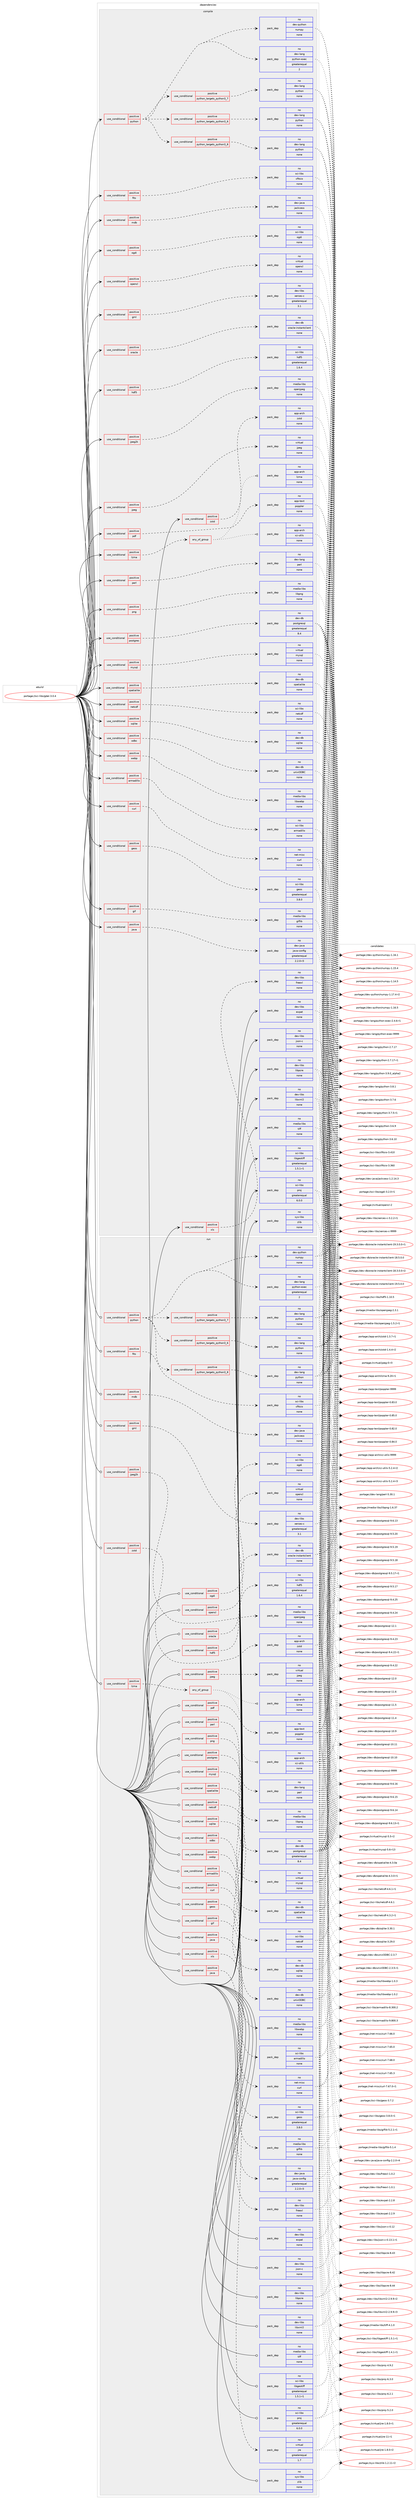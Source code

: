 digraph prolog {

# *************
# Graph options
# *************

newrank=true;
concentrate=true;
compound=true;
graph [rankdir=LR,fontname=Helvetica,fontsize=10,ranksep=1.5];#, ranksep=2.5, nodesep=0.2];
edge  [arrowhead=vee];
node  [fontname=Helvetica,fontsize=10];

# **********
# The ebuild
# **********

subgraph cluster_leftcol {
color=gray;
rank=same;
label=<<i>ebuild</i>>;
id [label="portage://sci-libs/gdal-3.0.4", color=red, width=4, href="../sci-libs/gdal-3.0.4.svg"];
}

# ****************
# The dependencies
# ****************

subgraph cluster_midcol {
color=gray;
label=<<i>dependencies</i>>;
subgraph cluster_compile {
fillcolor="#eeeeee";
style=filled;
label=<<i>compile</i>>;
subgraph cond18650 {
dependency92562 [label=<<TABLE BORDER="0" CELLBORDER="1" CELLSPACING="0" CELLPADDING="4"><TR><TD ROWSPAN="3" CELLPADDING="10">use_conditional</TD></TR><TR><TD>positive</TD></TR><TR><TD>armadillo</TD></TR></TABLE>>, shape=none, color=red];
subgraph pack72343 {
dependency92563 [label=<<TABLE BORDER="0" CELLBORDER="1" CELLSPACING="0" CELLPADDING="4" WIDTH="220"><TR><TD ROWSPAN="6" CELLPADDING="30">pack_dep</TD></TR><TR><TD WIDTH="110">no</TD></TR><TR><TD>sci-libs</TD></TR><TR><TD>armadillo</TD></TR><TR><TD>none</TD></TR><TR><TD></TD></TR></TABLE>>, shape=none, color=blue];
}
dependency92562:e -> dependency92563:w [weight=20,style="dashed",arrowhead="vee"];
}
id:e -> dependency92562:w [weight=20,style="solid",arrowhead="vee"];
subgraph cond18651 {
dependency92564 [label=<<TABLE BORDER="0" CELLBORDER="1" CELLSPACING="0" CELLPADDING="4"><TR><TD ROWSPAN="3" CELLPADDING="10">use_conditional</TD></TR><TR><TD>positive</TD></TR><TR><TD>curl</TD></TR></TABLE>>, shape=none, color=red];
subgraph pack72344 {
dependency92565 [label=<<TABLE BORDER="0" CELLBORDER="1" CELLSPACING="0" CELLPADDING="4" WIDTH="220"><TR><TD ROWSPAN="6" CELLPADDING="30">pack_dep</TD></TR><TR><TD WIDTH="110">no</TD></TR><TR><TD>net-misc</TD></TR><TR><TD>curl</TD></TR><TR><TD>none</TD></TR><TR><TD></TD></TR></TABLE>>, shape=none, color=blue];
}
dependency92564:e -> dependency92565:w [weight=20,style="dashed",arrowhead="vee"];
}
id:e -> dependency92564:w [weight=20,style="solid",arrowhead="vee"];
subgraph cond18652 {
dependency92566 [label=<<TABLE BORDER="0" CELLBORDER="1" CELLSPACING="0" CELLPADDING="4"><TR><TD ROWSPAN="3" CELLPADDING="10">use_conditional</TD></TR><TR><TD>positive</TD></TR><TR><TD>fits</TD></TR></TABLE>>, shape=none, color=red];
subgraph pack72345 {
dependency92567 [label=<<TABLE BORDER="0" CELLBORDER="1" CELLSPACING="0" CELLPADDING="4" WIDTH="220"><TR><TD ROWSPAN="6" CELLPADDING="30">pack_dep</TD></TR><TR><TD WIDTH="110">no</TD></TR><TR><TD>sci-libs</TD></TR><TR><TD>cfitsio</TD></TR><TR><TD>none</TD></TR><TR><TD></TD></TR></TABLE>>, shape=none, color=blue];
}
dependency92566:e -> dependency92567:w [weight=20,style="dashed",arrowhead="vee"];
}
id:e -> dependency92566:w [weight=20,style="solid",arrowhead="vee"];
subgraph cond18653 {
dependency92568 [label=<<TABLE BORDER="0" CELLBORDER="1" CELLSPACING="0" CELLPADDING="4"><TR><TD ROWSPAN="3" CELLPADDING="10">use_conditional</TD></TR><TR><TD>positive</TD></TR><TR><TD>geos</TD></TR></TABLE>>, shape=none, color=red];
subgraph pack72346 {
dependency92569 [label=<<TABLE BORDER="0" CELLBORDER="1" CELLSPACING="0" CELLPADDING="4" WIDTH="220"><TR><TD ROWSPAN="6" CELLPADDING="30">pack_dep</TD></TR><TR><TD WIDTH="110">no</TD></TR><TR><TD>sci-libs</TD></TR><TR><TD>geos</TD></TR><TR><TD>greaterequal</TD></TR><TR><TD>3.8.0</TD></TR></TABLE>>, shape=none, color=blue];
}
dependency92568:e -> dependency92569:w [weight=20,style="dashed",arrowhead="vee"];
}
id:e -> dependency92568:w [weight=20,style="solid",arrowhead="vee"];
subgraph cond18654 {
dependency92570 [label=<<TABLE BORDER="0" CELLBORDER="1" CELLSPACING="0" CELLPADDING="4"><TR><TD ROWSPAN="3" CELLPADDING="10">use_conditional</TD></TR><TR><TD>positive</TD></TR><TR><TD>gif</TD></TR></TABLE>>, shape=none, color=red];
subgraph pack72347 {
dependency92571 [label=<<TABLE BORDER="0" CELLBORDER="1" CELLSPACING="0" CELLPADDING="4" WIDTH="220"><TR><TD ROWSPAN="6" CELLPADDING="30">pack_dep</TD></TR><TR><TD WIDTH="110">no</TD></TR><TR><TD>media-libs</TD></TR><TR><TD>giflib</TD></TR><TR><TD>none</TD></TR><TR><TD></TD></TR></TABLE>>, shape=none, color=blue];
}
dependency92570:e -> dependency92571:w [weight=20,style="dashed",arrowhead="vee"];
}
id:e -> dependency92570:w [weight=20,style="solid",arrowhead="vee"];
subgraph cond18655 {
dependency92572 [label=<<TABLE BORDER="0" CELLBORDER="1" CELLSPACING="0" CELLPADDING="4"><TR><TD ROWSPAN="3" CELLPADDING="10">use_conditional</TD></TR><TR><TD>positive</TD></TR><TR><TD>gml</TD></TR></TABLE>>, shape=none, color=red];
subgraph pack72348 {
dependency92573 [label=<<TABLE BORDER="0" CELLBORDER="1" CELLSPACING="0" CELLPADDING="4" WIDTH="220"><TR><TD ROWSPAN="6" CELLPADDING="30">pack_dep</TD></TR><TR><TD WIDTH="110">no</TD></TR><TR><TD>dev-libs</TD></TR><TR><TD>xerces-c</TD></TR><TR><TD>greaterequal</TD></TR><TR><TD>3.1</TD></TR></TABLE>>, shape=none, color=blue];
}
dependency92572:e -> dependency92573:w [weight=20,style="dashed",arrowhead="vee"];
}
id:e -> dependency92572:w [weight=20,style="solid",arrowhead="vee"];
subgraph cond18656 {
dependency92574 [label=<<TABLE BORDER="0" CELLBORDER="1" CELLSPACING="0" CELLPADDING="4"><TR><TD ROWSPAN="3" CELLPADDING="10">use_conditional</TD></TR><TR><TD>positive</TD></TR><TR><TD>hdf5</TD></TR></TABLE>>, shape=none, color=red];
subgraph pack72349 {
dependency92575 [label=<<TABLE BORDER="0" CELLBORDER="1" CELLSPACING="0" CELLPADDING="4" WIDTH="220"><TR><TD ROWSPAN="6" CELLPADDING="30">pack_dep</TD></TR><TR><TD WIDTH="110">no</TD></TR><TR><TD>sci-libs</TD></TR><TR><TD>hdf5</TD></TR><TR><TD>greaterequal</TD></TR><TR><TD>1.6.4</TD></TR></TABLE>>, shape=none, color=blue];
}
dependency92574:e -> dependency92575:w [weight=20,style="dashed",arrowhead="vee"];
}
id:e -> dependency92574:w [weight=20,style="solid",arrowhead="vee"];
subgraph cond18657 {
dependency92576 [label=<<TABLE BORDER="0" CELLBORDER="1" CELLSPACING="0" CELLPADDING="4"><TR><TD ROWSPAN="3" CELLPADDING="10">use_conditional</TD></TR><TR><TD>positive</TD></TR><TR><TD>java</TD></TR></TABLE>>, shape=none, color=red];
subgraph pack72350 {
dependency92577 [label=<<TABLE BORDER="0" CELLBORDER="1" CELLSPACING="0" CELLPADDING="4" WIDTH="220"><TR><TD ROWSPAN="6" CELLPADDING="30">pack_dep</TD></TR><TR><TD WIDTH="110">no</TD></TR><TR><TD>dev-java</TD></TR><TR><TD>java-config</TD></TR><TR><TD>greaterequal</TD></TR><TR><TD>2.2.0-r3</TD></TR></TABLE>>, shape=none, color=blue];
}
dependency92576:e -> dependency92577:w [weight=20,style="dashed",arrowhead="vee"];
}
id:e -> dependency92576:w [weight=20,style="solid",arrowhead="vee"];
subgraph cond18658 {
dependency92578 [label=<<TABLE BORDER="0" CELLBORDER="1" CELLSPACING="0" CELLPADDING="4"><TR><TD ROWSPAN="3" CELLPADDING="10">use_conditional</TD></TR><TR><TD>positive</TD></TR><TR><TD>jpeg</TD></TR></TABLE>>, shape=none, color=red];
subgraph pack72351 {
dependency92579 [label=<<TABLE BORDER="0" CELLBORDER="1" CELLSPACING="0" CELLPADDING="4" WIDTH="220"><TR><TD ROWSPAN="6" CELLPADDING="30">pack_dep</TD></TR><TR><TD WIDTH="110">no</TD></TR><TR><TD>virtual</TD></TR><TR><TD>jpeg</TD></TR><TR><TD>none</TD></TR><TR><TD></TD></TR></TABLE>>, shape=none, color=blue];
}
dependency92578:e -> dependency92579:w [weight=20,style="dashed",arrowhead="vee"];
}
id:e -> dependency92578:w [weight=20,style="solid",arrowhead="vee"];
subgraph cond18659 {
dependency92580 [label=<<TABLE BORDER="0" CELLBORDER="1" CELLSPACING="0" CELLPADDING="4"><TR><TD ROWSPAN="3" CELLPADDING="10">use_conditional</TD></TR><TR><TD>positive</TD></TR><TR><TD>jpeg2k</TD></TR></TABLE>>, shape=none, color=red];
subgraph pack72352 {
dependency92581 [label=<<TABLE BORDER="0" CELLBORDER="1" CELLSPACING="0" CELLPADDING="4" WIDTH="220"><TR><TD ROWSPAN="6" CELLPADDING="30">pack_dep</TD></TR><TR><TD WIDTH="110">no</TD></TR><TR><TD>media-libs</TD></TR><TR><TD>openjpeg</TD></TR><TR><TD>none</TD></TR><TR><TD></TD></TR></TABLE>>, shape=none, color=blue];
}
dependency92580:e -> dependency92581:w [weight=20,style="dashed",arrowhead="vee"];
}
id:e -> dependency92580:w [weight=20,style="solid",arrowhead="vee"];
subgraph cond18660 {
dependency92582 [label=<<TABLE BORDER="0" CELLBORDER="1" CELLSPACING="0" CELLPADDING="4"><TR><TD ROWSPAN="3" CELLPADDING="10">use_conditional</TD></TR><TR><TD>positive</TD></TR><TR><TD>lzma</TD></TR></TABLE>>, shape=none, color=red];
subgraph any1485 {
dependency92583 [label=<<TABLE BORDER="0" CELLBORDER="1" CELLSPACING="0" CELLPADDING="4"><TR><TD CELLPADDING="10">any_of_group</TD></TR></TABLE>>, shape=none, color=red];subgraph pack72353 {
dependency92584 [label=<<TABLE BORDER="0" CELLBORDER="1" CELLSPACING="0" CELLPADDING="4" WIDTH="220"><TR><TD ROWSPAN="6" CELLPADDING="30">pack_dep</TD></TR><TR><TD WIDTH="110">no</TD></TR><TR><TD>app-arch</TD></TR><TR><TD>xz-utils</TD></TR><TR><TD>none</TD></TR><TR><TD></TD></TR></TABLE>>, shape=none, color=blue];
}
dependency92583:e -> dependency92584:w [weight=20,style="dotted",arrowhead="oinv"];
subgraph pack72354 {
dependency92585 [label=<<TABLE BORDER="0" CELLBORDER="1" CELLSPACING="0" CELLPADDING="4" WIDTH="220"><TR><TD ROWSPAN="6" CELLPADDING="30">pack_dep</TD></TR><TR><TD WIDTH="110">no</TD></TR><TR><TD>app-arch</TD></TR><TR><TD>lzma</TD></TR><TR><TD>none</TD></TR><TR><TD></TD></TR></TABLE>>, shape=none, color=blue];
}
dependency92583:e -> dependency92585:w [weight=20,style="dotted",arrowhead="oinv"];
}
dependency92582:e -> dependency92583:w [weight=20,style="dashed",arrowhead="vee"];
}
id:e -> dependency92582:w [weight=20,style="solid",arrowhead="vee"];
subgraph cond18661 {
dependency92586 [label=<<TABLE BORDER="0" CELLBORDER="1" CELLSPACING="0" CELLPADDING="4"><TR><TD ROWSPAN="3" CELLPADDING="10">use_conditional</TD></TR><TR><TD>positive</TD></TR><TR><TD>mdb</TD></TR></TABLE>>, shape=none, color=red];
subgraph pack72355 {
dependency92587 [label=<<TABLE BORDER="0" CELLBORDER="1" CELLSPACING="0" CELLPADDING="4" WIDTH="220"><TR><TD ROWSPAN="6" CELLPADDING="30">pack_dep</TD></TR><TR><TD WIDTH="110">no</TD></TR><TR><TD>dev-java</TD></TR><TR><TD>jackcess</TD></TR><TR><TD>none</TD></TR><TR><TD></TD></TR></TABLE>>, shape=none, color=blue];
}
dependency92586:e -> dependency92587:w [weight=20,style="dashed",arrowhead="vee"];
}
id:e -> dependency92586:w [weight=20,style="solid",arrowhead="vee"];
subgraph cond18662 {
dependency92588 [label=<<TABLE BORDER="0" CELLBORDER="1" CELLSPACING="0" CELLPADDING="4"><TR><TD ROWSPAN="3" CELLPADDING="10">use_conditional</TD></TR><TR><TD>positive</TD></TR><TR><TD>mysql</TD></TR></TABLE>>, shape=none, color=red];
subgraph pack72356 {
dependency92589 [label=<<TABLE BORDER="0" CELLBORDER="1" CELLSPACING="0" CELLPADDING="4" WIDTH="220"><TR><TD ROWSPAN="6" CELLPADDING="30">pack_dep</TD></TR><TR><TD WIDTH="110">no</TD></TR><TR><TD>virtual</TD></TR><TR><TD>mysql</TD></TR><TR><TD>none</TD></TR><TR><TD></TD></TR></TABLE>>, shape=none, color=blue];
}
dependency92588:e -> dependency92589:w [weight=20,style="dashed",arrowhead="vee"];
}
id:e -> dependency92588:w [weight=20,style="solid",arrowhead="vee"];
subgraph cond18663 {
dependency92590 [label=<<TABLE BORDER="0" CELLBORDER="1" CELLSPACING="0" CELLPADDING="4"><TR><TD ROWSPAN="3" CELLPADDING="10">use_conditional</TD></TR><TR><TD>positive</TD></TR><TR><TD>netcdf</TD></TR></TABLE>>, shape=none, color=red];
subgraph pack72357 {
dependency92591 [label=<<TABLE BORDER="0" CELLBORDER="1" CELLSPACING="0" CELLPADDING="4" WIDTH="220"><TR><TD ROWSPAN="6" CELLPADDING="30">pack_dep</TD></TR><TR><TD WIDTH="110">no</TD></TR><TR><TD>sci-libs</TD></TR><TR><TD>netcdf</TD></TR><TR><TD>none</TD></TR><TR><TD></TD></TR></TABLE>>, shape=none, color=blue];
}
dependency92590:e -> dependency92591:w [weight=20,style="dashed",arrowhead="vee"];
}
id:e -> dependency92590:w [weight=20,style="solid",arrowhead="vee"];
subgraph cond18664 {
dependency92592 [label=<<TABLE BORDER="0" CELLBORDER="1" CELLSPACING="0" CELLPADDING="4"><TR><TD ROWSPAN="3" CELLPADDING="10">use_conditional</TD></TR><TR><TD>positive</TD></TR><TR><TD>odbc</TD></TR></TABLE>>, shape=none, color=red];
subgraph pack72358 {
dependency92593 [label=<<TABLE BORDER="0" CELLBORDER="1" CELLSPACING="0" CELLPADDING="4" WIDTH="220"><TR><TD ROWSPAN="6" CELLPADDING="30">pack_dep</TD></TR><TR><TD WIDTH="110">no</TD></TR><TR><TD>dev-db</TD></TR><TR><TD>unixODBC</TD></TR><TR><TD>none</TD></TR><TR><TD></TD></TR></TABLE>>, shape=none, color=blue];
}
dependency92592:e -> dependency92593:w [weight=20,style="dashed",arrowhead="vee"];
}
id:e -> dependency92592:w [weight=20,style="solid",arrowhead="vee"];
subgraph cond18665 {
dependency92594 [label=<<TABLE BORDER="0" CELLBORDER="1" CELLSPACING="0" CELLPADDING="4"><TR><TD ROWSPAN="3" CELLPADDING="10">use_conditional</TD></TR><TR><TD>positive</TD></TR><TR><TD>ogdi</TD></TR></TABLE>>, shape=none, color=red];
subgraph pack72359 {
dependency92595 [label=<<TABLE BORDER="0" CELLBORDER="1" CELLSPACING="0" CELLPADDING="4" WIDTH="220"><TR><TD ROWSPAN="6" CELLPADDING="30">pack_dep</TD></TR><TR><TD WIDTH="110">no</TD></TR><TR><TD>sci-libs</TD></TR><TR><TD>ogdi</TD></TR><TR><TD>none</TD></TR><TR><TD></TD></TR></TABLE>>, shape=none, color=blue];
}
dependency92594:e -> dependency92595:w [weight=20,style="dashed",arrowhead="vee"];
}
id:e -> dependency92594:w [weight=20,style="solid",arrowhead="vee"];
subgraph cond18666 {
dependency92596 [label=<<TABLE BORDER="0" CELLBORDER="1" CELLSPACING="0" CELLPADDING="4"><TR><TD ROWSPAN="3" CELLPADDING="10">use_conditional</TD></TR><TR><TD>positive</TD></TR><TR><TD>opencl</TD></TR></TABLE>>, shape=none, color=red];
subgraph pack72360 {
dependency92597 [label=<<TABLE BORDER="0" CELLBORDER="1" CELLSPACING="0" CELLPADDING="4" WIDTH="220"><TR><TD ROWSPAN="6" CELLPADDING="30">pack_dep</TD></TR><TR><TD WIDTH="110">no</TD></TR><TR><TD>virtual</TD></TR><TR><TD>opencl</TD></TR><TR><TD>none</TD></TR><TR><TD></TD></TR></TABLE>>, shape=none, color=blue];
}
dependency92596:e -> dependency92597:w [weight=20,style="dashed",arrowhead="vee"];
}
id:e -> dependency92596:w [weight=20,style="solid",arrowhead="vee"];
subgraph cond18667 {
dependency92598 [label=<<TABLE BORDER="0" CELLBORDER="1" CELLSPACING="0" CELLPADDING="4"><TR><TD ROWSPAN="3" CELLPADDING="10">use_conditional</TD></TR><TR><TD>positive</TD></TR><TR><TD>oracle</TD></TR></TABLE>>, shape=none, color=red];
subgraph pack72361 {
dependency92599 [label=<<TABLE BORDER="0" CELLBORDER="1" CELLSPACING="0" CELLPADDING="4" WIDTH="220"><TR><TD ROWSPAN="6" CELLPADDING="30">pack_dep</TD></TR><TR><TD WIDTH="110">no</TD></TR><TR><TD>dev-db</TD></TR><TR><TD>oracle-instantclient</TD></TR><TR><TD>none</TD></TR><TR><TD></TD></TR></TABLE>>, shape=none, color=blue];
}
dependency92598:e -> dependency92599:w [weight=20,style="dashed",arrowhead="vee"];
}
id:e -> dependency92598:w [weight=20,style="solid",arrowhead="vee"];
subgraph cond18668 {
dependency92600 [label=<<TABLE BORDER="0" CELLBORDER="1" CELLSPACING="0" CELLPADDING="4"><TR><TD ROWSPAN="3" CELLPADDING="10">use_conditional</TD></TR><TR><TD>positive</TD></TR><TR><TD>pdf</TD></TR></TABLE>>, shape=none, color=red];
subgraph pack72362 {
dependency92601 [label=<<TABLE BORDER="0" CELLBORDER="1" CELLSPACING="0" CELLPADDING="4" WIDTH="220"><TR><TD ROWSPAN="6" CELLPADDING="30">pack_dep</TD></TR><TR><TD WIDTH="110">no</TD></TR><TR><TD>app-text</TD></TR><TR><TD>poppler</TD></TR><TR><TD>none</TD></TR><TR><TD></TD></TR></TABLE>>, shape=none, color=blue];
}
dependency92600:e -> dependency92601:w [weight=20,style="dashed",arrowhead="vee"];
}
id:e -> dependency92600:w [weight=20,style="solid",arrowhead="vee"];
subgraph cond18669 {
dependency92602 [label=<<TABLE BORDER="0" CELLBORDER="1" CELLSPACING="0" CELLPADDING="4"><TR><TD ROWSPAN="3" CELLPADDING="10">use_conditional</TD></TR><TR><TD>positive</TD></TR><TR><TD>perl</TD></TR></TABLE>>, shape=none, color=red];
subgraph pack72363 {
dependency92603 [label=<<TABLE BORDER="0" CELLBORDER="1" CELLSPACING="0" CELLPADDING="4" WIDTH="220"><TR><TD ROWSPAN="6" CELLPADDING="30">pack_dep</TD></TR><TR><TD WIDTH="110">no</TD></TR><TR><TD>dev-lang</TD></TR><TR><TD>perl</TD></TR><TR><TD>none</TD></TR><TR><TD></TD></TR></TABLE>>, shape=none, color=blue];
}
dependency92602:e -> dependency92603:w [weight=20,style="dashed",arrowhead="vee"];
}
id:e -> dependency92602:w [weight=20,style="solid",arrowhead="vee"];
subgraph cond18670 {
dependency92604 [label=<<TABLE BORDER="0" CELLBORDER="1" CELLSPACING="0" CELLPADDING="4"><TR><TD ROWSPAN="3" CELLPADDING="10">use_conditional</TD></TR><TR><TD>positive</TD></TR><TR><TD>png</TD></TR></TABLE>>, shape=none, color=red];
subgraph pack72364 {
dependency92605 [label=<<TABLE BORDER="0" CELLBORDER="1" CELLSPACING="0" CELLPADDING="4" WIDTH="220"><TR><TD ROWSPAN="6" CELLPADDING="30">pack_dep</TD></TR><TR><TD WIDTH="110">no</TD></TR><TR><TD>media-libs</TD></TR><TR><TD>libpng</TD></TR><TR><TD>none</TD></TR><TR><TD></TD></TR></TABLE>>, shape=none, color=blue];
}
dependency92604:e -> dependency92605:w [weight=20,style="dashed",arrowhead="vee"];
}
id:e -> dependency92604:w [weight=20,style="solid",arrowhead="vee"];
subgraph cond18671 {
dependency92606 [label=<<TABLE BORDER="0" CELLBORDER="1" CELLSPACING="0" CELLPADDING="4"><TR><TD ROWSPAN="3" CELLPADDING="10">use_conditional</TD></TR><TR><TD>positive</TD></TR><TR><TD>postgres</TD></TR></TABLE>>, shape=none, color=red];
subgraph pack72365 {
dependency92607 [label=<<TABLE BORDER="0" CELLBORDER="1" CELLSPACING="0" CELLPADDING="4" WIDTH="220"><TR><TD ROWSPAN="6" CELLPADDING="30">pack_dep</TD></TR><TR><TD WIDTH="110">no</TD></TR><TR><TD>dev-db</TD></TR><TR><TD>postgresql</TD></TR><TR><TD>greaterequal</TD></TR><TR><TD>8.4</TD></TR></TABLE>>, shape=none, color=blue];
}
dependency92606:e -> dependency92607:w [weight=20,style="dashed",arrowhead="vee"];
}
id:e -> dependency92606:w [weight=20,style="solid",arrowhead="vee"];
subgraph cond18672 {
dependency92608 [label=<<TABLE BORDER="0" CELLBORDER="1" CELLSPACING="0" CELLPADDING="4"><TR><TD ROWSPAN="3" CELLPADDING="10">use_conditional</TD></TR><TR><TD>positive</TD></TR><TR><TD>python</TD></TR></TABLE>>, shape=none, color=red];
subgraph cond18673 {
dependency92609 [label=<<TABLE BORDER="0" CELLBORDER="1" CELLSPACING="0" CELLPADDING="4"><TR><TD ROWSPAN="3" CELLPADDING="10">use_conditional</TD></TR><TR><TD>positive</TD></TR><TR><TD>python_targets_python3_6</TD></TR></TABLE>>, shape=none, color=red];
subgraph pack72366 {
dependency92610 [label=<<TABLE BORDER="0" CELLBORDER="1" CELLSPACING="0" CELLPADDING="4" WIDTH="220"><TR><TD ROWSPAN="6" CELLPADDING="30">pack_dep</TD></TR><TR><TD WIDTH="110">no</TD></TR><TR><TD>dev-lang</TD></TR><TR><TD>python</TD></TR><TR><TD>none</TD></TR><TR><TD></TD></TR></TABLE>>, shape=none, color=blue];
}
dependency92609:e -> dependency92610:w [weight=20,style="dashed",arrowhead="vee"];
}
dependency92608:e -> dependency92609:w [weight=20,style="dashed",arrowhead="vee"];
subgraph cond18674 {
dependency92611 [label=<<TABLE BORDER="0" CELLBORDER="1" CELLSPACING="0" CELLPADDING="4"><TR><TD ROWSPAN="3" CELLPADDING="10">use_conditional</TD></TR><TR><TD>positive</TD></TR><TR><TD>python_targets_python3_7</TD></TR></TABLE>>, shape=none, color=red];
subgraph pack72367 {
dependency92612 [label=<<TABLE BORDER="0" CELLBORDER="1" CELLSPACING="0" CELLPADDING="4" WIDTH="220"><TR><TD ROWSPAN="6" CELLPADDING="30">pack_dep</TD></TR><TR><TD WIDTH="110">no</TD></TR><TR><TD>dev-lang</TD></TR><TR><TD>python</TD></TR><TR><TD>none</TD></TR><TR><TD></TD></TR></TABLE>>, shape=none, color=blue];
}
dependency92611:e -> dependency92612:w [weight=20,style="dashed",arrowhead="vee"];
}
dependency92608:e -> dependency92611:w [weight=20,style="dashed",arrowhead="vee"];
subgraph cond18675 {
dependency92613 [label=<<TABLE BORDER="0" CELLBORDER="1" CELLSPACING="0" CELLPADDING="4"><TR><TD ROWSPAN="3" CELLPADDING="10">use_conditional</TD></TR><TR><TD>positive</TD></TR><TR><TD>python_targets_python3_8</TD></TR></TABLE>>, shape=none, color=red];
subgraph pack72368 {
dependency92614 [label=<<TABLE BORDER="0" CELLBORDER="1" CELLSPACING="0" CELLPADDING="4" WIDTH="220"><TR><TD ROWSPAN="6" CELLPADDING="30">pack_dep</TD></TR><TR><TD WIDTH="110">no</TD></TR><TR><TD>dev-lang</TD></TR><TR><TD>python</TD></TR><TR><TD>none</TD></TR><TR><TD></TD></TR></TABLE>>, shape=none, color=blue];
}
dependency92613:e -> dependency92614:w [weight=20,style="dashed",arrowhead="vee"];
}
dependency92608:e -> dependency92613:w [weight=20,style="dashed",arrowhead="vee"];
subgraph pack72369 {
dependency92615 [label=<<TABLE BORDER="0" CELLBORDER="1" CELLSPACING="0" CELLPADDING="4" WIDTH="220"><TR><TD ROWSPAN="6" CELLPADDING="30">pack_dep</TD></TR><TR><TD WIDTH="110">no</TD></TR><TR><TD>dev-lang</TD></TR><TR><TD>python-exec</TD></TR><TR><TD>greaterequal</TD></TR><TR><TD>2</TD></TR></TABLE>>, shape=none, color=blue];
}
dependency92608:e -> dependency92615:w [weight=20,style="dashed",arrowhead="vee"];
subgraph pack72370 {
dependency92616 [label=<<TABLE BORDER="0" CELLBORDER="1" CELLSPACING="0" CELLPADDING="4" WIDTH="220"><TR><TD ROWSPAN="6" CELLPADDING="30">pack_dep</TD></TR><TR><TD WIDTH="110">no</TD></TR><TR><TD>dev-python</TD></TR><TR><TD>numpy</TD></TR><TR><TD>none</TD></TR><TR><TD></TD></TR></TABLE>>, shape=none, color=blue];
}
dependency92608:e -> dependency92616:w [weight=20,style="dashed",arrowhead="vee"];
}
id:e -> dependency92608:w [weight=20,style="solid",arrowhead="vee"];
subgraph cond18676 {
dependency92617 [label=<<TABLE BORDER="0" CELLBORDER="1" CELLSPACING="0" CELLPADDING="4"><TR><TD ROWSPAN="3" CELLPADDING="10">use_conditional</TD></TR><TR><TD>positive</TD></TR><TR><TD>spatialite</TD></TR></TABLE>>, shape=none, color=red];
subgraph pack72371 {
dependency92618 [label=<<TABLE BORDER="0" CELLBORDER="1" CELLSPACING="0" CELLPADDING="4" WIDTH="220"><TR><TD ROWSPAN="6" CELLPADDING="30">pack_dep</TD></TR><TR><TD WIDTH="110">no</TD></TR><TR><TD>dev-db</TD></TR><TR><TD>spatialite</TD></TR><TR><TD>none</TD></TR><TR><TD></TD></TR></TABLE>>, shape=none, color=blue];
}
dependency92617:e -> dependency92618:w [weight=20,style="dashed",arrowhead="vee"];
}
id:e -> dependency92617:w [weight=20,style="solid",arrowhead="vee"];
subgraph cond18677 {
dependency92619 [label=<<TABLE BORDER="0" CELLBORDER="1" CELLSPACING="0" CELLPADDING="4"><TR><TD ROWSPAN="3" CELLPADDING="10">use_conditional</TD></TR><TR><TD>positive</TD></TR><TR><TD>sqlite</TD></TR></TABLE>>, shape=none, color=red];
subgraph pack72372 {
dependency92620 [label=<<TABLE BORDER="0" CELLBORDER="1" CELLSPACING="0" CELLPADDING="4" WIDTH="220"><TR><TD ROWSPAN="6" CELLPADDING="30">pack_dep</TD></TR><TR><TD WIDTH="110">no</TD></TR><TR><TD>dev-db</TD></TR><TR><TD>sqlite</TD></TR><TR><TD>none</TD></TR><TR><TD></TD></TR></TABLE>>, shape=none, color=blue];
}
dependency92619:e -> dependency92620:w [weight=20,style="dashed",arrowhead="vee"];
}
id:e -> dependency92619:w [weight=20,style="solid",arrowhead="vee"];
subgraph cond18678 {
dependency92621 [label=<<TABLE BORDER="0" CELLBORDER="1" CELLSPACING="0" CELLPADDING="4"><TR><TD ROWSPAN="3" CELLPADDING="10">use_conditional</TD></TR><TR><TD>positive</TD></TR><TR><TD>webp</TD></TR></TABLE>>, shape=none, color=red];
subgraph pack72373 {
dependency92622 [label=<<TABLE BORDER="0" CELLBORDER="1" CELLSPACING="0" CELLPADDING="4" WIDTH="220"><TR><TD ROWSPAN="6" CELLPADDING="30">pack_dep</TD></TR><TR><TD WIDTH="110">no</TD></TR><TR><TD>media-libs</TD></TR><TR><TD>libwebp</TD></TR><TR><TD>none</TD></TR><TR><TD></TD></TR></TABLE>>, shape=none, color=blue];
}
dependency92621:e -> dependency92622:w [weight=20,style="dashed",arrowhead="vee"];
}
id:e -> dependency92621:w [weight=20,style="solid",arrowhead="vee"];
subgraph cond18679 {
dependency92623 [label=<<TABLE BORDER="0" CELLBORDER="1" CELLSPACING="0" CELLPADDING="4"><TR><TD ROWSPAN="3" CELLPADDING="10">use_conditional</TD></TR><TR><TD>positive</TD></TR><TR><TD>xls</TD></TR></TABLE>>, shape=none, color=red];
subgraph pack72374 {
dependency92624 [label=<<TABLE BORDER="0" CELLBORDER="1" CELLSPACING="0" CELLPADDING="4" WIDTH="220"><TR><TD ROWSPAN="6" CELLPADDING="30">pack_dep</TD></TR><TR><TD WIDTH="110">no</TD></TR><TR><TD>dev-libs</TD></TR><TR><TD>freexl</TD></TR><TR><TD>none</TD></TR><TR><TD></TD></TR></TABLE>>, shape=none, color=blue];
}
dependency92623:e -> dependency92624:w [weight=20,style="dashed",arrowhead="vee"];
}
id:e -> dependency92623:w [weight=20,style="solid",arrowhead="vee"];
subgraph cond18680 {
dependency92625 [label=<<TABLE BORDER="0" CELLBORDER="1" CELLSPACING="0" CELLPADDING="4"><TR><TD ROWSPAN="3" CELLPADDING="10">use_conditional</TD></TR><TR><TD>positive</TD></TR><TR><TD>zstd</TD></TR></TABLE>>, shape=none, color=red];
subgraph pack72375 {
dependency92626 [label=<<TABLE BORDER="0" CELLBORDER="1" CELLSPACING="0" CELLPADDING="4" WIDTH="220"><TR><TD ROWSPAN="6" CELLPADDING="30">pack_dep</TD></TR><TR><TD WIDTH="110">no</TD></TR><TR><TD>app-arch</TD></TR><TR><TD>zstd</TD></TR><TR><TD>none</TD></TR><TR><TD></TD></TR></TABLE>>, shape=none, color=blue];
}
dependency92625:e -> dependency92626:w [weight=20,style="dashed",arrowhead="vee"];
}
id:e -> dependency92625:w [weight=20,style="solid",arrowhead="vee"];
subgraph pack72376 {
dependency92627 [label=<<TABLE BORDER="0" CELLBORDER="1" CELLSPACING="0" CELLPADDING="4" WIDTH="220"><TR><TD ROWSPAN="6" CELLPADDING="30">pack_dep</TD></TR><TR><TD WIDTH="110">no</TD></TR><TR><TD>dev-libs</TD></TR><TR><TD>expat</TD></TR><TR><TD>none</TD></TR><TR><TD></TD></TR></TABLE>>, shape=none, color=blue];
}
id:e -> dependency92627:w [weight=20,style="solid",arrowhead="vee"];
subgraph pack72377 {
dependency92628 [label=<<TABLE BORDER="0" CELLBORDER="1" CELLSPACING="0" CELLPADDING="4" WIDTH="220"><TR><TD ROWSPAN="6" CELLPADDING="30">pack_dep</TD></TR><TR><TD WIDTH="110">no</TD></TR><TR><TD>dev-libs</TD></TR><TR><TD>json-c</TD></TR><TR><TD>none</TD></TR><TR><TD></TD></TR></TABLE>>, shape=none, color=blue];
}
id:e -> dependency92628:w [weight=20,style="solid",arrowhead="vee"];
subgraph pack72378 {
dependency92629 [label=<<TABLE BORDER="0" CELLBORDER="1" CELLSPACING="0" CELLPADDING="4" WIDTH="220"><TR><TD ROWSPAN="6" CELLPADDING="30">pack_dep</TD></TR><TR><TD WIDTH="110">no</TD></TR><TR><TD>dev-libs</TD></TR><TR><TD>libpcre</TD></TR><TR><TD>none</TD></TR><TR><TD></TD></TR></TABLE>>, shape=none, color=blue];
}
id:e -> dependency92629:w [weight=20,style="solid",arrowhead="vee"];
subgraph pack72379 {
dependency92630 [label=<<TABLE BORDER="0" CELLBORDER="1" CELLSPACING="0" CELLPADDING="4" WIDTH="220"><TR><TD ROWSPAN="6" CELLPADDING="30">pack_dep</TD></TR><TR><TD WIDTH="110">no</TD></TR><TR><TD>dev-libs</TD></TR><TR><TD>libxml2</TD></TR><TR><TD>none</TD></TR><TR><TD></TD></TR></TABLE>>, shape=none, color=blue];
}
id:e -> dependency92630:w [weight=20,style="solid",arrowhead="vee"];
subgraph pack72380 {
dependency92631 [label=<<TABLE BORDER="0" CELLBORDER="1" CELLSPACING="0" CELLPADDING="4" WIDTH="220"><TR><TD ROWSPAN="6" CELLPADDING="30">pack_dep</TD></TR><TR><TD WIDTH="110">no</TD></TR><TR><TD>media-libs</TD></TR><TR><TD>tiff</TD></TR><TR><TD>none</TD></TR><TR><TD></TD></TR></TABLE>>, shape=none, color=blue];
}
id:e -> dependency92631:w [weight=20,style="solid",arrowhead="vee"];
subgraph pack72381 {
dependency92632 [label=<<TABLE BORDER="0" CELLBORDER="1" CELLSPACING="0" CELLPADDING="4" WIDTH="220"><TR><TD ROWSPAN="6" CELLPADDING="30">pack_dep</TD></TR><TR><TD WIDTH="110">no</TD></TR><TR><TD>sci-libs</TD></TR><TR><TD>libgeotiff</TD></TR><TR><TD>greaterequal</TD></TR><TR><TD>1.5.1-r1</TD></TR></TABLE>>, shape=none, color=blue];
}
id:e -> dependency92632:w [weight=20,style="solid",arrowhead="vee"];
subgraph pack72382 {
dependency92633 [label=<<TABLE BORDER="0" CELLBORDER="1" CELLSPACING="0" CELLPADDING="4" WIDTH="220"><TR><TD ROWSPAN="6" CELLPADDING="30">pack_dep</TD></TR><TR><TD WIDTH="110">no</TD></TR><TR><TD>sci-libs</TD></TR><TR><TD>proj</TD></TR><TR><TD>greaterequal</TD></TR><TR><TD>6.0.0</TD></TR></TABLE>>, shape=none, color=blue];
}
id:e -> dependency92633:w [weight=20,style="solid",arrowhead="vee"];
subgraph pack72383 {
dependency92634 [label=<<TABLE BORDER="0" CELLBORDER="1" CELLSPACING="0" CELLPADDING="4" WIDTH="220"><TR><TD ROWSPAN="6" CELLPADDING="30">pack_dep</TD></TR><TR><TD WIDTH="110">no</TD></TR><TR><TD>sys-libs</TD></TR><TR><TD>zlib</TD></TR><TR><TD>none</TD></TR><TR><TD></TD></TR></TABLE>>, shape=none, color=blue];
}
id:e -> dependency92634:w [weight=20,style="solid",arrowhead="vee"];
}
subgraph cluster_compileandrun {
fillcolor="#eeeeee";
style=filled;
label=<<i>compile and run</i>>;
}
subgraph cluster_run {
fillcolor="#eeeeee";
style=filled;
label=<<i>run</i>>;
subgraph cond18681 {
dependency92635 [label=<<TABLE BORDER="0" CELLBORDER="1" CELLSPACING="0" CELLPADDING="4"><TR><TD ROWSPAN="3" CELLPADDING="10">use_conditional</TD></TR><TR><TD>positive</TD></TR><TR><TD>armadillo</TD></TR></TABLE>>, shape=none, color=red];
subgraph pack72384 {
dependency92636 [label=<<TABLE BORDER="0" CELLBORDER="1" CELLSPACING="0" CELLPADDING="4" WIDTH="220"><TR><TD ROWSPAN="6" CELLPADDING="30">pack_dep</TD></TR><TR><TD WIDTH="110">no</TD></TR><TR><TD>sci-libs</TD></TR><TR><TD>armadillo</TD></TR><TR><TD>none</TD></TR><TR><TD></TD></TR></TABLE>>, shape=none, color=blue];
}
dependency92635:e -> dependency92636:w [weight=20,style="dashed",arrowhead="vee"];
}
id:e -> dependency92635:w [weight=20,style="solid",arrowhead="odot"];
subgraph cond18682 {
dependency92637 [label=<<TABLE BORDER="0" CELLBORDER="1" CELLSPACING="0" CELLPADDING="4"><TR><TD ROWSPAN="3" CELLPADDING="10">use_conditional</TD></TR><TR><TD>positive</TD></TR><TR><TD>curl</TD></TR></TABLE>>, shape=none, color=red];
subgraph pack72385 {
dependency92638 [label=<<TABLE BORDER="0" CELLBORDER="1" CELLSPACING="0" CELLPADDING="4" WIDTH="220"><TR><TD ROWSPAN="6" CELLPADDING="30">pack_dep</TD></TR><TR><TD WIDTH="110">no</TD></TR><TR><TD>net-misc</TD></TR><TR><TD>curl</TD></TR><TR><TD>none</TD></TR><TR><TD></TD></TR></TABLE>>, shape=none, color=blue];
}
dependency92637:e -> dependency92638:w [weight=20,style="dashed",arrowhead="vee"];
}
id:e -> dependency92637:w [weight=20,style="solid",arrowhead="odot"];
subgraph cond18683 {
dependency92639 [label=<<TABLE BORDER="0" CELLBORDER="1" CELLSPACING="0" CELLPADDING="4"><TR><TD ROWSPAN="3" CELLPADDING="10">use_conditional</TD></TR><TR><TD>positive</TD></TR><TR><TD>fits</TD></TR></TABLE>>, shape=none, color=red];
subgraph pack72386 {
dependency92640 [label=<<TABLE BORDER="0" CELLBORDER="1" CELLSPACING="0" CELLPADDING="4" WIDTH="220"><TR><TD ROWSPAN="6" CELLPADDING="30">pack_dep</TD></TR><TR><TD WIDTH="110">no</TD></TR><TR><TD>sci-libs</TD></TR><TR><TD>cfitsio</TD></TR><TR><TD>none</TD></TR><TR><TD></TD></TR></TABLE>>, shape=none, color=blue];
}
dependency92639:e -> dependency92640:w [weight=20,style="dashed",arrowhead="vee"];
}
id:e -> dependency92639:w [weight=20,style="solid",arrowhead="odot"];
subgraph cond18684 {
dependency92641 [label=<<TABLE BORDER="0" CELLBORDER="1" CELLSPACING="0" CELLPADDING="4"><TR><TD ROWSPAN="3" CELLPADDING="10">use_conditional</TD></TR><TR><TD>positive</TD></TR><TR><TD>geos</TD></TR></TABLE>>, shape=none, color=red];
subgraph pack72387 {
dependency92642 [label=<<TABLE BORDER="0" CELLBORDER="1" CELLSPACING="0" CELLPADDING="4" WIDTH="220"><TR><TD ROWSPAN="6" CELLPADDING="30">pack_dep</TD></TR><TR><TD WIDTH="110">no</TD></TR><TR><TD>sci-libs</TD></TR><TR><TD>geos</TD></TR><TR><TD>greaterequal</TD></TR><TR><TD>3.8.0</TD></TR></TABLE>>, shape=none, color=blue];
}
dependency92641:e -> dependency92642:w [weight=20,style="dashed",arrowhead="vee"];
}
id:e -> dependency92641:w [weight=20,style="solid",arrowhead="odot"];
subgraph cond18685 {
dependency92643 [label=<<TABLE BORDER="0" CELLBORDER="1" CELLSPACING="0" CELLPADDING="4"><TR><TD ROWSPAN="3" CELLPADDING="10">use_conditional</TD></TR><TR><TD>positive</TD></TR><TR><TD>gif</TD></TR></TABLE>>, shape=none, color=red];
subgraph pack72388 {
dependency92644 [label=<<TABLE BORDER="0" CELLBORDER="1" CELLSPACING="0" CELLPADDING="4" WIDTH="220"><TR><TD ROWSPAN="6" CELLPADDING="30">pack_dep</TD></TR><TR><TD WIDTH="110">no</TD></TR><TR><TD>media-libs</TD></TR><TR><TD>giflib</TD></TR><TR><TD>none</TD></TR><TR><TD></TD></TR></TABLE>>, shape=none, color=blue];
}
dependency92643:e -> dependency92644:w [weight=20,style="dashed",arrowhead="vee"];
}
id:e -> dependency92643:w [weight=20,style="solid",arrowhead="odot"];
subgraph cond18686 {
dependency92645 [label=<<TABLE BORDER="0" CELLBORDER="1" CELLSPACING="0" CELLPADDING="4"><TR><TD ROWSPAN="3" CELLPADDING="10">use_conditional</TD></TR><TR><TD>positive</TD></TR><TR><TD>gml</TD></TR></TABLE>>, shape=none, color=red];
subgraph pack72389 {
dependency92646 [label=<<TABLE BORDER="0" CELLBORDER="1" CELLSPACING="0" CELLPADDING="4" WIDTH="220"><TR><TD ROWSPAN="6" CELLPADDING="30">pack_dep</TD></TR><TR><TD WIDTH="110">no</TD></TR><TR><TD>dev-libs</TD></TR><TR><TD>xerces-c</TD></TR><TR><TD>greaterequal</TD></TR><TR><TD>3.1</TD></TR></TABLE>>, shape=none, color=blue];
}
dependency92645:e -> dependency92646:w [weight=20,style="dashed",arrowhead="vee"];
}
id:e -> dependency92645:w [weight=20,style="solid",arrowhead="odot"];
subgraph cond18687 {
dependency92647 [label=<<TABLE BORDER="0" CELLBORDER="1" CELLSPACING="0" CELLPADDING="4"><TR><TD ROWSPAN="3" CELLPADDING="10">use_conditional</TD></TR><TR><TD>positive</TD></TR><TR><TD>hdf5</TD></TR></TABLE>>, shape=none, color=red];
subgraph pack72390 {
dependency92648 [label=<<TABLE BORDER="0" CELLBORDER="1" CELLSPACING="0" CELLPADDING="4" WIDTH="220"><TR><TD ROWSPAN="6" CELLPADDING="30">pack_dep</TD></TR><TR><TD WIDTH="110">no</TD></TR><TR><TD>sci-libs</TD></TR><TR><TD>hdf5</TD></TR><TR><TD>greaterequal</TD></TR><TR><TD>1.6.4</TD></TR></TABLE>>, shape=none, color=blue];
}
dependency92647:e -> dependency92648:w [weight=20,style="dashed",arrowhead="vee"];
}
id:e -> dependency92647:w [weight=20,style="solid",arrowhead="odot"];
subgraph cond18688 {
dependency92649 [label=<<TABLE BORDER="0" CELLBORDER="1" CELLSPACING="0" CELLPADDING="4"><TR><TD ROWSPAN="3" CELLPADDING="10">use_conditional</TD></TR><TR><TD>positive</TD></TR><TR><TD>java</TD></TR></TABLE>>, shape=none, color=red];
subgraph pack72391 {
dependency92650 [label=<<TABLE BORDER="0" CELLBORDER="1" CELLSPACING="0" CELLPADDING="4" WIDTH="220"><TR><TD ROWSPAN="6" CELLPADDING="30">pack_dep</TD></TR><TR><TD WIDTH="110">no</TD></TR><TR><TD>dev-java</TD></TR><TR><TD>java-config</TD></TR><TR><TD>greaterequal</TD></TR><TR><TD>2.2.0-r3</TD></TR></TABLE>>, shape=none, color=blue];
}
dependency92649:e -> dependency92650:w [weight=20,style="dashed",arrowhead="vee"];
}
id:e -> dependency92649:w [weight=20,style="solid",arrowhead="odot"];
subgraph cond18689 {
dependency92651 [label=<<TABLE BORDER="0" CELLBORDER="1" CELLSPACING="0" CELLPADDING="4"><TR><TD ROWSPAN="3" CELLPADDING="10">use_conditional</TD></TR><TR><TD>positive</TD></TR><TR><TD>java</TD></TR></TABLE>>, shape=none, color=red];
subgraph pack72392 {
dependency92652 [label=<<TABLE BORDER="0" CELLBORDER="1" CELLSPACING="0" CELLPADDING="4" WIDTH="220"><TR><TD ROWSPAN="6" CELLPADDING="30">pack_dep</TD></TR><TR><TD WIDTH="110">no</TD></TR><TR><TD>virtual</TD></TR><TR><TD>jre</TD></TR><TR><TD>greaterequal</TD></TR><TR><TD>1.7</TD></TR></TABLE>>, shape=none, color=blue];
}
dependency92651:e -> dependency92652:w [weight=20,style="dashed",arrowhead="vee"];
}
id:e -> dependency92651:w [weight=20,style="solid",arrowhead="odot"];
subgraph cond18690 {
dependency92653 [label=<<TABLE BORDER="0" CELLBORDER="1" CELLSPACING="0" CELLPADDING="4"><TR><TD ROWSPAN="3" CELLPADDING="10">use_conditional</TD></TR><TR><TD>positive</TD></TR><TR><TD>jpeg</TD></TR></TABLE>>, shape=none, color=red];
subgraph pack72393 {
dependency92654 [label=<<TABLE BORDER="0" CELLBORDER="1" CELLSPACING="0" CELLPADDING="4" WIDTH="220"><TR><TD ROWSPAN="6" CELLPADDING="30">pack_dep</TD></TR><TR><TD WIDTH="110">no</TD></TR><TR><TD>virtual</TD></TR><TR><TD>jpeg</TD></TR><TR><TD>none</TD></TR><TR><TD></TD></TR></TABLE>>, shape=none, color=blue];
}
dependency92653:e -> dependency92654:w [weight=20,style="dashed",arrowhead="vee"];
}
id:e -> dependency92653:w [weight=20,style="solid",arrowhead="odot"];
subgraph cond18691 {
dependency92655 [label=<<TABLE BORDER="0" CELLBORDER="1" CELLSPACING="0" CELLPADDING="4"><TR><TD ROWSPAN="3" CELLPADDING="10">use_conditional</TD></TR><TR><TD>positive</TD></TR><TR><TD>jpeg2k</TD></TR></TABLE>>, shape=none, color=red];
subgraph pack72394 {
dependency92656 [label=<<TABLE BORDER="0" CELLBORDER="1" CELLSPACING="0" CELLPADDING="4" WIDTH="220"><TR><TD ROWSPAN="6" CELLPADDING="30">pack_dep</TD></TR><TR><TD WIDTH="110">no</TD></TR><TR><TD>media-libs</TD></TR><TR><TD>openjpeg</TD></TR><TR><TD>none</TD></TR><TR><TD></TD></TR></TABLE>>, shape=none, color=blue];
}
dependency92655:e -> dependency92656:w [weight=20,style="dashed",arrowhead="vee"];
}
id:e -> dependency92655:w [weight=20,style="solid",arrowhead="odot"];
subgraph cond18692 {
dependency92657 [label=<<TABLE BORDER="0" CELLBORDER="1" CELLSPACING="0" CELLPADDING="4"><TR><TD ROWSPAN="3" CELLPADDING="10">use_conditional</TD></TR><TR><TD>positive</TD></TR><TR><TD>lzma</TD></TR></TABLE>>, shape=none, color=red];
subgraph any1486 {
dependency92658 [label=<<TABLE BORDER="0" CELLBORDER="1" CELLSPACING="0" CELLPADDING="4"><TR><TD CELLPADDING="10">any_of_group</TD></TR></TABLE>>, shape=none, color=red];subgraph pack72395 {
dependency92659 [label=<<TABLE BORDER="0" CELLBORDER="1" CELLSPACING="0" CELLPADDING="4" WIDTH="220"><TR><TD ROWSPAN="6" CELLPADDING="30">pack_dep</TD></TR><TR><TD WIDTH="110">no</TD></TR><TR><TD>app-arch</TD></TR><TR><TD>xz-utils</TD></TR><TR><TD>none</TD></TR><TR><TD></TD></TR></TABLE>>, shape=none, color=blue];
}
dependency92658:e -> dependency92659:w [weight=20,style="dotted",arrowhead="oinv"];
subgraph pack72396 {
dependency92660 [label=<<TABLE BORDER="0" CELLBORDER="1" CELLSPACING="0" CELLPADDING="4" WIDTH="220"><TR><TD ROWSPAN="6" CELLPADDING="30">pack_dep</TD></TR><TR><TD WIDTH="110">no</TD></TR><TR><TD>app-arch</TD></TR><TR><TD>lzma</TD></TR><TR><TD>none</TD></TR><TR><TD></TD></TR></TABLE>>, shape=none, color=blue];
}
dependency92658:e -> dependency92660:w [weight=20,style="dotted",arrowhead="oinv"];
}
dependency92657:e -> dependency92658:w [weight=20,style="dashed",arrowhead="vee"];
}
id:e -> dependency92657:w [weight=20,style="solid",arrowhead="odot"];
subgraph cond18693 {
dependency92661 [label=<<TABLE BORDER="0" CELLBORDER="1" CELLSPACING="0" CELLPADDING="4"><TR><TD ROWSPAN="3" CELLPADDING="10">use_conditional</TD></TR><TR><TD>positive</TD></TR><TR><TD>mdb</TD></TR></TABLE>>, shape=none, color=red];
subgraph pack72397 {
dependency92662 [label=<<TABLE BORDER="0" CELLBORDER="1" CELLSPACING="0" CELLPADDING="4" WIDTH="220"><TR><TD ROWSPAN="6" CELLPADDING="30">pack_dep</TD></TR><TR><TD WIDTH="110">no</TD></TR><TR><TD>dev-java</TD></TR><TR><TD>jackcess</TD></TR><TR><TD>none</TD></TR><TR><TD></TD></TR></TABLE>>, shape=none, color=blue];
}
dependency92661:e -> dependency92662:w [weight=20,style="dashed",arrowhead="vee"];
}
id:e -> dependency92661:w [weight=20,style="solid",arrowhead="odot"];
subgraph cond18694 {
dependency92663 [label=<<TABLE BORDER="0" CELLBORDER="1" CELLSPACING="0" CELLPADDING="4"><TR><TD ROWSPAN="3" CELLPADDING="10">use_conditional</TD></TR><TR><TD>positive</TD></TR><TR><TD>mysql</TD></TR></TABLE>>, shape=none, color=red];
subgraph pack72398 {
dependency92664 [label=<<TABLE BORDER="0" CELLBORDER="1" CELLSPACING="0" CELLPADDING="4" WIDTH="220"><TR><TD ROWSPAN="6" CELLPADDING="30">pack_dep</TD></TR><TR><TD WIDTH="110">no</TD></TR><TR><TD>virtual</TD></TR><TR><TD>mysql</TD></TR><TR><TD>none</TD></TR><TR><TD></TD></TR></TABLE>>, shape=none, color=blue];
}
dependency92663:e -> dependency92664:w [weight=20,style="dashed",arrowhead="vee"];
}
id:e -> dependency92663:w [weight=20,style="solid",arrowhead="odot"];
subgraph cond18695 {
dependency92665 [label=<<TABLE BORDER="0" CELLBORDER="1" CELLSPACING="0" CELLPADDING="4"><TR><TD ROWSPAN="3" CELLPADDING="10">use_conditional</TD></TR><TR><TD>positive</TD></TR><TR><TD>netcdf</TD></TR></TABLE>>, shape=none, color=red];
subgraph pack72399 {
dependency92666 [label=<<TABLE BORDER="0" CELLBORDER="1" CELLSPACING="0" CELLPADDING="4" WIDTH="220"><TR><TD ROWSPAN="6" CELLPADDING="30">pack_dep</TD></TR><TR><TD WIDTH="110">no</TD></TR><TR><TD>sci-libs</TD></TR><TR><TD>netcdf</TD></TR><TR><TD>none</TD></TR><TR><TD></TD></TR></TABLE>>, shape=none, color=blue];
}
dependency92665:e -> dependency92666:w [weight=20,style="dashed",arrowhead="vee"];
}
id:e -> dependency92665:w [weight=20,style="solid",arrowhead="odot"];
subgraph cond18696 {
dependency92667 [label=<<TABLE BORDER="0" CELLBORDER="1" CELLSPACING="0" CELLPADDING="4"><TR><TD ROWSPAN="3" CELLPADDING="10">use_conditional</TD></TR><TR><TD>positive</TD></TR><TR><TD>odbc</TD></TR></TABLE>>, shape=none, color=red];
subgraph pack72400 {
dependency92668 [label=<<TABLE BORDER="0" CELLBORDER="1" CELLSPACING="0" CELLPADDING="4" WIDTH="220"><TR><TD ROWSPAN="6" CELLPADDING="30">pack_dep</TD></TR><TR><TD WIDTH="110">no</TD></TR><TR><TD>dev-db</TD></TR><TR><TD>unixODBC</TD></TR><TR><TD>none</TD></TR><TR><TD></TD></TR></TABLE>>, shape=none, color=blue];
}
dependency92667:e -> dependency92668:w [weight=20,style="dashed",arrowhead="vee"];
}
id:e -> dependency92667:w [weight=20,style="solid",arrowhead="odot"];
subgraph cond18697 {
dependency92669 [label=<<TABLE BORDER="0" CELLBORDER="1" CELLSPACING="0" CELLPADDING="4"><TR><TD ROWSPAN="3" CELLPADDING="10">use_conditional</TD></TR><TR><TD>positive</TD></TR><TR><TD>ogdi</TD></TR></TABLE>>, shape=none, color=red];
subgraph pack72401 {
dependency92670 [label=<<TABLE BORDER="0" CELLBORDER="1" CELLSPACING="0" CELLPADDING="4" WIDTH="220"><TR><TD ROWSPAN="6" CELLPADDING="30">pack_dep</TD></TR><TR><TD WIDTH="110">no</TD></TR><TR><TD>sci-libs</TD></TR><TR><TD>ogdi</TD></TR><TR><TD>none</TD></TR><TR><TD></TD></TR></TABLE>>, shape=none, color=blue];
}
dependency92669:e -> dependency92670:w [weight=20,style="dashed",arrowhead="vee"];
}
id:e -> dependency92669:w [weight=20,style="solid",arrowhead="odot"];
subgraph cond18698 {
dependency92671 [label=<<TABLE BORDER="0" CELLBORDER="1" CELLSPACING="0" CELLPADDING="4"><TR><TD ROWSPAN="3" CELLPADDING="10">use_conditional</TD></TR><TR><TD>positive</TD></TR><TR><TD>opencl</TD></TR></TABLE>>, shape=none, color=red];
subgraph pack72402 {
dependency92672 [label=<<TABLE BORDER="0" CELLBORDER="1" CELLSPACING="0" CELLPADDING="4" WIDTH="220"><TR><TD ROWSPAN="6" CELLPADDING="30">pack_dep</TD></TR><TR><TD WIDTH="110">no</TD></TR><TR><TD>virtual</TD></TR><TR><TD>opencl</TD></TR><TR><TD>none</TD></TR><TR><TD></TD></TR></TABLE>>, shape=none, color=blue];
}
dependency92671:e -> dependency92672:w [weight=20,style="dashed",arrowhead="vee"];
}
id:e -> dependency92671:w [weight=20,style="solid",arrowhead="odot"];
subgraph cond18699 {
dependency92673 [label=<<TABLE BORDER="0" CELLBORDER="1" CELLSPACING="0" CELLPADDING="4"><TR><TD ROWSPAN="3" CELLPADDING="10">use_conditional</TD></TR><TR><TD>positive</TD></TR><TR><TD>oracle</TD></TR></TABLE>>, shape=none, color=red];
subgraph pack72403 {
dependency92674 [label=<<TABLE BORDER="0" CELLBORDER="1" CELLSPACING="0" CELLPADDING="4" WIDTH="220"><TR><TD ROWSPAN="6" CELLPADDING="30">pack_dep</TD></TR><TR><TD WIDTH="110">no</TD></TR><TR><TD>dev-db</TD></TR><TR><TD>oracle-instantclient</TD></TR><TR><TD>none</TD></TR><TR><TD></TD></TR></TABLE>>, shape=none, color=blue];
}
dependency92673:e -> dependency92674:w [weight=20,style="dashed",arrowhead="vee"];
}
id:e -> dependency92673:w [weight=20,style="solid",arrowhead="odot"];
subgraph cond18700 {
dependency92675 [label=<<TABLE BORDER="0" CELLBORDER="1" CELLSPACING="0" CELLPADDING="4"><TR><TD ROWSPAN="3" CELLPADDING="10">use_conditional</TD></TR><TR><TD>positive</TD></TR><TR><TD>pdf</TD></TR></TABLE>>, shape=none, color=red];
subgraph pack72404 {
dependency92676 [label=<<TABLE BORDER="0" CELLBORDER="1" CELLSPACING="0" CELLPADDING="4" WIDTH="220"><TR><TD ROWSPAN="6" CELLPADDING="30">pack_dep</TD></TR><TR><TD WIDTH="110">no</TD></TR><TR><TD>app-text</TD></TR><TR><TD>poppler</TD></TR><TR><TD>none</TD></TR><TR><TD></TD></TR></TABLE>>, shape=none, color=blue];
}
dependency92675:e -> dependency92676:w [weight=20,style="dashed",arrowhead="vee"];
}
id:e -> dependency92675:w [weight=20,style="solid",arrowhead="odot"];
subgraph cond18701 {
dependency92677 [label=<<TABLE BORDER="0" CELLBORDER="1" CELLSPACING="0" CELLPADDING="4"><TR><TD ROWSPAN="3" CELLPADDING="10">use_conditional</TD></TR><TR><TD>positive</TD></TR><TR><TD>perl</TD></TR></TABLE>>, shape=none, color=red];
subgraph pack72405 {
dependency92678 [label=<<TABLE BORDER="0" CELLBORDER="1" CELLSPACING="0" CELLPADDING="4" WIDTH="220"><TR><TD ROWSPAN="6" CELLPADDING="30">pack_dep</TD></TR><TR><TD WIDTH="110">no</TD></TR><TR><TD>dev-lang</TD></TR><TR><TD>perl</TD></TR><TR><TD>none</TD></TR><TR><TD></TD></TR></TABLE>>, shape=none, color=blue];
}
dependency92677:e -> dependency92678:w [weight=20,style="dashed",arrowhead="vee"];
}
id:e -> dependency92677:w [weight=20,style="solid",arrowhead="odot"];
subgraph cond18702 {
dependency92679 [label=<<TABLE BORDER="0" CELLBORDER="1" CELLSPACING="0" CELLPADDING="4"><TR><TD ROWSPAN="3" CELLPADDING="10">use_conditional</TD></TR><TR><TD>positive</TD></TR><TR><TD>png</TD></TR></TABLE>>, shape=none, color=red];
subgraph pack72406 {
dependency92680 [label=<<TABLE BORDER="0" CELLBORDER="1" CELLSPACING="0" CELLPADDING="4" WIDTH="220"><TR><TD ROWSPAN="6" CELLPADDING="30">pack_dep</TD></TR><TR><TD WIDTH="110">no</TD></TR><TR><TD>media-libs</TD></TR><TR><TD>libpng</TD></TR><TR><TD>none</TD></TR><TR><TD></TD></TR></TABLE>>, shape=none, color=blue];
}
dependency92679:e -> dependency92680:w [weight=20,style="dashed",arrowhead="vee"];
}
id:e -> dependency92679:w [weight=20,style="solid",arrowhead="odot"];
subgraph cond18703 {
dependency92681 [label=<<TABLE BORDER="0" CELLBORDER="1" CELLSPACING="0" CELLPADDING="4"><TR><TD ROWSPAN="3" CELLPADDING="10">use_conditional</TD></TR><TR><TD>positive</TD></TR><TR><TD>postgres</TD></TR></TABLE>>, shape=none, color=red];
subgraph pack72407 {
dependency92682 [label=<<TABLE BORDER="0" CELLBORDER="1" CELLSPACING="0" CELLPADDING="4" WIDTH="220"><TR><TD ROWSPAN="6" CELLPADDING="30">pack_dep</TD></TR><TR><TD WIDTH="110">no</TD></TR><TR><TD>dev-db</TD></TR><TR><TD>postgresql</TD></TR><TR><TD>greaterequal</TD></TR><TR><TD>8.4</TD></TR></TABLE>>, shape=none, color=blue];
}
dependency92681:e -> dependency92682:w [weight=20,style="dashed",arrowhead="vee"];
}
id:e -> dependency92681:w [weight=20,style="solid",arrowhead="odot"];
subgraph cond18704 {
dependency92683 [label=<<TABLE BORDER="0" CELLBORDER="1" CELLSPACING="0" CELLPADDING="4"><TR><TD ROWSPAN="3" CELLPADDING="10">use_conditional</TD></TR><TR><TD>positive</TD></TR><TR><TD>python</TD></TR></TABLE>>, shape=none, color=red];
subgraph cond18705 {
dependency92684 [label=<<TABLE BORDER="0" CELLBORDER="1" CELLSPACING="0" CELLPADDING="4"><TR><TD ROWSPAN="3" CELLPADDING="10">use_conditional</TD></TR><TR><TD>positive</TD></TR><TR><TD>python_targets_python3_6</TD></TR></TABLE>>, shape=none, color=red];
subgraph pack72408 {
dependency92685 [label=<<TABLE BORDER="0" CELLBORDER="1" CELLSPACING="0" CELLPADDING="4" WIDTH="220"><TR><TD ROWSPAN="6" CELLPADDING="30">pack_dep</TD></TR><TR><TD WIDTH="110">no</TD></TR><TR><TD>dev-lang</TD></TR><TR><TD>python</TD></TR><TR><TD>none</TD></TR><TR><TD></TD></TR></TABLE>>, shape=none, color=blue];
}
dependency92684:e -> dependency92685:w [weight=20,style="dashed",arrowhead="vee"];
}
dependency92683:e -> dependency92684:w [weight=20,style="dashed",arrowhead="vee"];
subgraph cond18706 {
dependency92686 [label=<<TABLE BORDER="0" CELLBORDER="1" CELLSPACING="0" CELLPADDING="4"><TR><TD ROWSPAN="3" CELLPADDING="10">use_conditional</TD></TR><TR><TD>positive</TD></TR><TR><TD>python_targets_python3_7</TD></TR></TABLE>>, shape=none, color=red];
subgraph pack72409 {
dependency92687 [label=<<TABLE BORDER="0" CELLBORDER="1" CELLSPACING="0" CELLPADDING="4" WIDTH="220"><TR><TD ROWSPAN="6" CELLPADDING="30">pack_dep</TD></TR><TR><TD WIDTH="110">no</TD></TR><TR><TD>dev-lang</TD></TR><TR><TD>python</TD></TR><TR><TD>none</TD></TR><TR><TD></TD></TR></TABLE>>, shape=none, color=blue];
}
dependency92686:e -> dependency92687:w [weight=20,style="dashed",arrowhead="vee"];
}
dependency92683:e -> dependency92686:w [weight=20,style="dashed",arrowhead="vee"];
subgraph cond18707 {
dependency92688 [label=<<TABLE BORDER="0" CELLBORDER="1" CELLSPACING="0" CELLPADDING="4"><TR><TD ROWSPAN="3" CELLPADDING="10">use_conditional</TD></TR><TR><TD>positive</TD></TR><TR><TD>python_targets_python3_8</TD></TR></TABLE>>, shape=none, color=red];
subgraph pack72410 {
dependency92689 [label=<<TABLE BORDER="0" CELLBORDER="1" CELLSPACING="0" CELLPADDING="4" WIDTH="220"><TR><TD ROWSPAN="6" CELLPADDING="30">pack_dep</TD></TR><TR><TD WIDTH="110">no</TD></TR><TR><TD>dev-lang</TD></TR><TR><TD>python</TD></TR><TR><TD>none</TD></TR><TR><TD></TD></TR></TABLE>>, shape=none, color=blue];
}
dependency92688:e -> dependency92689:w [weight=20,style="dashed",arrowhead="vee"];
}
dependency92683:e -> dependency92688:w [weight=20,style="dashed",arrowhead="vee"];
subgraph pack72411 {
dependency92690 [label=<<TABLE BORDER="0" CELLBORDER="1" CELLSPACING="0" CELLPADDING="4" WIDTH="220"><TR><TD ROWSPAN="6" CELLPADDING="30">pack_dep</TD></TR><TR><TD WIDTH="110">no</TD></TR><TR><TD>dev-lang</TD></TR><TR><TD>python-exec</TD></TR><TR><TD>greaterequal</TD></TR><TR><TD>2</TD></TR></TABLE>>, shape=none, color=blue];
}
dependency92683:e -> dependency92690:w [weight=20,style="dashed",arrowhead="vee"];
subgraph pack72412 {
dependency92691 [label=<<TABLE BORDER="0" CELLBORDER="1" CELLSPACING="0" CELLPADDING="4" WIDTH="220"><TR><TD ROWSPAN="6" CELLPADDING="30">pack_dep</TD></TR><TR><TD WIDTH="110">no</TD></TR><TR><TD>dev-python</TD></TR><TR><TD>numpy</TD></TR><TR><TD>none</TD></TR><TR><TD></TD></TR></TABLE>>, shape=none, color=blue];
}
dependency92683:e -> dependency92691:w [weight=20,style="dashed",arrowhead="vee"];
}
id:e -> dependency92683:w [weight=20,style="solid",arrowhead="odot"];
subgraph cond18708 {
dependency92692 [label=<<TABLE BORDER="0" CELLBORDER="1" CELLSPACING="0" CELLPADDING="4"><TR><TD ROWSPAN="3" CELLPADDING="10">use_conditional</TD></TR><TR><TD>positive</TD></TR><TR><TD>spatialite</TD></TR></TABLE>>, shape=none, color=red];
subgraph pack72413 {
dependency92693 [label=<<TABLE BORDER="0" CELLBORDER="1" CELLSPACING="0" CELLPADDING="4" WIDTH="220"><TR><TD ROWSPAN="6" CELLPADDING="30">pack_dep</TD></TR><TR><TD WIDTH="110">no</TD></TR><TR><TD>dev-db</TD></TR><TR><TD>spatialite</TD></TR><TR><TD>none</TD></TR><TR><TD></TD></TR></TABLE>>, shape=none, color=blue];
}
dependency92692:e -> dependency92693:w [weight=20,style="dashed",arrowhead="vee"];
}
id:e -> dependency92692:w [weight=20,style="solid",arrowhead="odot"];
subgraph cond18709 {
dependency92694 [label=<<TABLE BORDER="0" CELLBORDER="1" CELLSPACING="0" CELLPADDING="4"><TR><TD ROWSPAN="3" CELLPADDING="10">use_conditional</TD></TR><TR><TD>positive</TD></TR><TR><TD>sqlite</TD></TR></TABLE>>, shape=none, color=red];
subgraph pack72414 {
dependency92695 [label=<<TABLE BORDER="0" CELLBORDER="1" CELLSPACING="0" CELLPADDING="4" WIDTH="220"><TR><TD ROWSPAN="6" CELLPADDING="30">pack_dep</TD></TR><TR><TD WIDTH="110">no</TD></TR><TR><TD>dev-db</TD></TR><TR><TD>sqlite</TD></TR><TR><TD>none</TD></TR><TR><TD></TD></TR></TABLE>>, shape=none, color=blue];
}
dependency92694:e -> dependency92695:w [weight=20,style="dashed",arrowhead="vee"];
}
id:e -> dependency92694:w [weight=20,style="solid",arrowhead="odot"];
subgraph cond18710 {
dependency92696 [label=<<TABLE BORDER="0" CELLBORDER="1" CELLSPACING="0" CELLPADDING="4"><TR><TD ROWSPAN="3" CELLPADDING="10">use_conditional</TD></TR><TR><TD>positive</TD></TR><TR><TD>webp</TD></TR></TABLE>>, shape=none, color=red];
subgraph pack72415 {
dependency92697 [label=<<TABLE BORDER="0" CELLBORDER="1" CELLSPACING="0" CELLPADDING="4" WIDTH="220"><TR><TD ROWSPAN="6" CELLPADDING="30">pack_dep</TD></TR><TR><TD WIDTH="110">no</TD></TR><TR><TD>media-libs</TD></TR><TR><TD>libwebp</TD></TR><TR><TD>none</TD></TR><TR><TD></TD></TR></TABLE>>, shape=none, color=blue];
}
dependency92696:e -> dependency92697:w [weight=20,style="dashed",arrowhead="vee"];
}
id:e -> dependency92696:w [weight=20,style="solid",arrowhead="odot"];
subgraph cond18711 {
dependency92698 [label=<<TABLE BORDER="0" CELLBORDER="1" CELLSPACING="0" CELLPADDING="4"><TR><TD ROWSPAN="3" CELLPADDING="10">use_conditional</TD></TR><TR><TD>positive</TD></TR><TR><TD>xls</TD></TR></TABLE>>, shape=none, color=red];
subgraph pack72416 {
dependency92699 [label=<<TABLE BORDER="0" CELLBORDER="1" CELLSPACING="0" CELLPADDING="4" WIDTH="220"><TR><TD ROWSPAN="6" CELLPADDING="30">pack_dep</TD></TR><TR><TD WIDTH="110">no</TD></TR><TR><TD>dev-libs</TD></TR><TR><TD>freexl</TD></TR><TR><TD>none</TD></TR><TR><TD></TD></TR></TABLE>>, shape=none, color=blue];
}
dependency92698:e -> dependency92699:w [weight=20,style="dashed",arrowhead="vee"];
}
id:e -> dependency92698:w [weight=20,style="solid",arrowhead="odot"];
subgraph cond18712 {
dependency92700 [label=<<TABLE BORDER="0" CELLBORDER="1" CELLSPACING="0" CELLPADDING="4"><TR><TD ROWSPAN="3" CELLPADDING="10">use_conditional</TD></TR><TR><TD>positive</TD></TR><TR><TD>zstd</TD></TR></TABLE>>, shape=none, color=red];
subgraph pack72417 {
dependency92701 [label=<<TABLE BORDER="0" CELLBORDER="1" CELLSPACING="0" CELLPADDING="4" WIDTH="220"><TR><TD ROWSPAN="6" CELLPADDING="30">pack_dep</TD></TR><TR><TD WIDTH="110">no</TD></TR><TR><TD>app-arch</TD></TR><TR><TD>zstd</TD></TR><TR><TD>none</TD></TR><TR><TD></TD></TR></TABLE>>, shape=none, color=blue];
}
dependency92700:e -> dependency92701:w [weight=20,style="dashed",arrowhead="vee"];
}
id:e -> dependency92700:w [weight=20,style="solid",arrowhead="odot"];
subgraph pack72418 {
dependency92702 [label=<<TABLE BORDER="0" CELLBORDER="1" CELLSPACING="0" CELLPADDING="4" WIDTH="220"><TR><TD ROWSPAN="6" CELLPADDING="30">pack_dep</TD></TR><TR><TD WIDTH="110">no</TD></TR><TR><TD>dev-libs</TD></TR><TR><TD>expat</TD></TR><TR><TD>none</TD></TR><TR><TD></TD></TR></TABLE>>, shape=none, color=blue];
}
id:e -> dependency92702:w [weight=20,style="solid",arrowhead="odot"];
subgraph pack72419 {
dependency92703 [label=<<TABLE BORDER="0" CELLBORDER="1" CELLSPACING="0" CELLPADDING="4" WIDTH="220"><TR><TD ROWSPAN="6" CELLPADDING="30">pack_dep</TD></TR><TR><TD WIDTH="110">no</TD></TR><TR><TD>dev-libs</TD></TR><TR><TD>json-c</TD></TR><TR><TD>none</TD></TR><TR><TD></TD></TR></TABLE>>, shape=none, color=blue];
}
id:e -> dependency92703:w [weight=20,style="solid",arrowhead="odot"];
subgraph pack72420 {
dependency92704 [label=<<TABLE BORDER="0" CELLBORDER="1" CELLSPACING="0" CELLPADDING="4" WIDTH="220"><TR><TD ROWSPAN="6" CELLPADDING="30">pack_dep</TD></TR><TR><TD WIDTH="110">no</TD></TR><TR><TD>dev-libs</TD></TR><TR><TD>libpcre</TD></TR><TR><TD>none</TD></TR><TR><TD></TD></TR></TABLE>>, shape=none, color=blue];
}
id:e -> dependency92704:w [weight=20,style="solid",arrowhead="odot"];
subgraph pack72421 {
dependency92705 [label=<<TABLE BORDER="0" CELLBORDER="1" CELLSPACING="0" CELLPADDING="4" WIDTH="220"><TR><TD ROWSPAN="6" CELLPADDING="30">pack_dep</TD></TR><TR><TD WIDTH="110">no</TD></TR><TR><TD>dev-libs</TD></TR><TR><TD>libxml2</TD></TR><TR><TD>none</TD></TR><TR><TD></TD></TR></TABLE>>, shape=none, color=blue];
}
id:e -> dependency92705:w [weight=20,style="solid",arrowhead="odot"];
subgraph pack72422 {
dependency92706 [label=<<TABLE BORDER="0" CELLBORDER="1" CELLSPACING="0" CELLPADDING="4" WIDTH="220"><TR><TD ROWSPAN="6" CELLPADDING="30">pack_dep</TD></TR><TR><TD WIDTH="110">no</TD></TR><TR><TD>media-libs</TD></TR><TR><TD>tiff</TD></TR><TR><TD>none</TD></TR><TR><TD></TD></TR></TABLE>>, shape=none, color=blue];
}
id:e -> dependency92706:w [weight=20,style="solid",arrowhead="odot"];
subgraph pack72423 {
dependency92707 [label=<<TABLE BORDER="0" CELLBORDER="1" CELLSPACING="0" CELLPADDING="4" WIDTH="220"><TR><TD ROWSPAN="6" CELLPADDING="30">pack_dep</TD></TR><TR><TD WIDTH="110">no</TD></TR><TR><TD>sci-libs</TD></TR><TR><TD>libgeotiff</TD></TR><TR><TD>greaterequal</TD></TR><TR><TD>1.5.1-r1</TD></TR></TABLE>>, shape=none, color=blue];
}
id:e -> dependency92707:w [weight=20,style="solid",arrowhead="odot"];
subgraph pack72424 {
dependency92708 [label=<<TABLE BORDER="0" CELLBORDER="1" CELLSPACING="0" CELLPADDING="4" WIDTH="220"><TR><TD ROWSPAN="6" CELLPADDING="30">pack_dep</TD></TR><TR><TD WIDTH="110">no</TD></TR><TR><TD>sci-libs</TD></TR><TR><TD>proj</TD></TR><TR><TD>greaterequal</TD></TR><TR><TD>6.0.0</TD></TR></TABLE>>, shape=none, color=blue];
}
id:e -> dependency92708:w [weight=20,style="solid",arrowhead="odot"];
subgraph pack72425 {
dependency92709 [label=<<TABLE BORDER="0" CELLBORDER="1" CELLSPACING="0" CELLPADDING="4" WIDTH="220"><TR><TD ROWSPAN="6" CELLPADDING="30">pack_dep</TD></TR><TR><TD WIDTH="110">no</TD></TR><TR><TD>sys-libs</TD></TR><TR><TD>zlib</TD></TR><TR><TD>none</TD></TR><TR><TD></TD></TR></TABLE>>, shape=none, color=blue];
}
id:e -> dependency92709:w [weight=20,style="solid",arrowhead="odot"];
}
}

# **************
# The candidates
# **************

subgraph cluster_choices {
rank=same;
color=gray;
label=<<i>candidates</i>>;

subgraph choice72343 {
color=black;
nodesep=1;
choice1159910545108105981154797114109971001051081081114557465648484651 [label="portage://sci-libs/armadillo-9.800.3", color=red, width=4,href="../sci-libs/armadillo-9.800.3.svg"];
choice1159910545108105981154797114109971001051081081114556465148484650 [label="portage://sci-libs/armadillo-8.300.2", color=red, width=4,href="../sci-libs/armadillo-8.300.2.svg"];
dependency92563:e -> choice1159910545108105981154797114109971001051081081114557465648484651:w [style=dotted,weight="100"];
dependency92563:e -> choice1159910545108105981154797114109971001051081081114556465148484650:w [style=dotted,weight="100"];
}
subgraph choice72344 {
color=black;
nodesep=1;
choice1101011164510910511599479911711410845554654564648 [label="portage://net-misc/curl-7.68.0", color=red, width=4,href="../net-misc/curl-7.68.0.svg"];
choice11010111645109105115994799117114108455546545546484511449 [label="portage://net-misc/curl-7.67.0-r1", color=red, width=4,href="../net-misc/curl-7.67.0-r1.svg"];
choice1101011164510910511599479911711410845554654544648 [label="portage://net-misc/curl-7.66.0", color=red, width=4,href="../net-misc/curl-7.66.0.svg"];
choice1101011164510910511599479911711410845554654534651 [label="portage://net-misc/curl-7.65.3", color=red, width=4,href="../net-misc/curl-7.65.3.svg"];
choice1101011164510910511599479911711410845554654534648 [label="portage://net-misc/curl-7.65.0", color=red, width=4,href="../net-misc/curl-7.65.0.svg"];
dependency92565:e -> choice1101011164510910511599479911711410845554654564648:w [style=dotted,weight="100"];
dependency92565:e -> choice11010111645109105115994799117114108455546545546484511449:w [style=dotted,weight="100"];
dependency92565:e -> choice1101011164510910511599479911711410845554654544648:w [style=dotted,weight="100"];
dependency92565:e -> choice1101011164510910511599479911711410845554654534651:w [style=dotted,weight="100"];
dependency92565:e -> choice1101011164510910511599479911711410845554654534648:w [style=dotted,weight="100"];
}
subgraph choice72345 {
color=black;
nodesep=1;
choice1159910545108105981154799102105116115105111455146524948 [label="portage://sci-libs/cfitsio-3.410", color=red, width=4,href="../sci-libs/cfitsio-3.410.svg"];
choice1159910545108105981154799102105116115105111455146515448 [label="portage://sci-libs/cfitsio-3.360", color=red, width=4,href="../sci-libs/cfitsio-3.360.svg"];
dependency92567:e -> choice1159910545108105981154799102105116115105111455146524948:w [style=dotted,weight="100"];
dependency92567:e -> choice1159910545108105981154799102105116115105111455146515448:w [style=dotted,weight="100"];
}
subgraph choice72346 {
color=black;
nodesep=1;
choice115991054510810598115471031011111154551465646484511449 [label="portage://sci-libs/geos-3.8.0-r1", color=red, width=4,href="../sci-libs/geos-3.8.0-r1.svg"];
choice11599105451081059811547103101111115455146554650 [label="portage://sci-libs/geos-3.7.2", color=red, width=4,href="../sci-libs/geos-3.7.2.svg"];
dependency92569:e -> choice115991054510810598115471031011111154551465646484511449:w [style=dotted,weight="100"];
dependency92569:e -> choice11599105451081059811547103101111115455146554650:w [style=dotted,weight="100"];
}
subgraph choice72347 {
color=black;
nodesep=1;
choice10910110010597451081059811547103105102108105984553465046494511449 [label="portage://media-libs/giflib-5.2.1-r1", color=red, width=4,href="../media-libs/giflib-5.2.1-r1.svg"];
choice1091011001059745108105981154710310510210810598455346494652 [label="portage://media-libs/giflib-5.1.4", color=red, width=4,href="../media-libs/giflib-5.1.4.svg"];
dependency92571:e -> choice10910110010597451081059811547103105102108105984553465046494511449:w [style=dotted,weight="100"];
dependency92571:e -> choice1091011001059745108105981154710310510210810598455346494652:w [style=dotted,weight="100"];
}
subgraph choice72348 {
color=black;
nodesep=1;
choice1001011184510810598115471201011149910111545994557575757 [label="portage://dev-libs/xerces-c-9999", color=red, width=4,href="../dev-libs/xerces-c-9999.svg"];
choice1001011184510810598115471201011149910111545994551465046504511449 [label="portage://dev-libs/xerces-c-3.2.2-r1", color=red, width=4,href="../dev-libs/xerces-c-3.2.2-r1.svg"];
dependency92573:e -> choice1001011184510810598115471201011149910111545994557575757:w [style=dotted,weight="100"];
dependency92573:e -> choice1001011184510810598115471201011149910111545994551465046504511449:w [style=dotted,weight="100"];
}
subgraph choice72349 {
color=black;
nodesep=1;
choice115991054510810598115471041001025345494649484653 [label="portage://sci-libs/hdf5-1.10.5", color=red, width=4,href="../sci-libs/hdf5-1.10.5.svg"];
dependency92575:e -> choice115991054510810598115471041001025345494649484653:w [style=dotted,weight="100"];
}
subgraph choice72350 {
color=black;
nodesep=1;
choice10010111845106971189747106971189745991111101021051034550465046484511452 [label="portage://dev-java/java-config-2.2.0-r4", color=red, width=4,href="../dev-java/java-config-2.2.0-r4.svg"];
dependency92577:e -> choice10010111845106971189747106971189745991111101021051034550465046484511452:w [style=dotted,weight="100"];
}
subgraph choice72351 {
color=black;
nodesep=1;
choice118105114116117971084710611210110345484511451 [label="portage://virtual/jpeg-0-r3", color=red, width=4,href="../virtual/jpeg-0-r3.svg"];
dependency92579:e -> choice118105114116117971084710611210110345484511451:w [style=dotted,weight="100"];
}
subgraph choice72352 {
color=black;
nodesep=1;
choice10910110010597451081059811547111112101110106112101103455046514649 [label="portage://media-libs/openjpeg-2.3.1", color=red, width=4,href="../media-libs/openjpeg-2.3.1.svg"];
choice109101100105974510810598115471111121011101061121011034549465346504511449 [label="portage://media-libs/openjpeg-1.5.2-r1", color=red, width=4,href="../media-libs/openjpeg-1.5.2-r1.svg"];
dependency92581:e -> choice10910110010597451081059811547111112101110106112101103455046514649:w [style=dotted,weight="100"];
dependency92581:e -> choice109101100105974510810598115471111121011101061121011034549465346504511449:w [style=dotted,weight="100"];
}
subgraph choice72353 {
color=black;
nodesep=1;
choice9711211245971149910447120122451171161051081154557575757 [label="portage://app-arch/xz-utils-9999", color=red, width=4,href="../app-arch/xz-utils-9999.svg"];
choice9711211245971149910447120122451171161051081154553465046524511451 [label="portage://app-arch/xz-utils-5.2.4-r3", color=red, width=4,href="../app-arch/xz-utils-5.2.4-r3.svg"];
choice9711211245971149910447120122451171161051081154553465046524511450 [label="portage://app-arch/xz-utils-5.2.4-r2", color=red, width=4,href="../app-arch/xz-utils-5.2.4-r2.svg"];
dependency92584:e -> choice9711211245971149910447120122451171161051081154557575757:w [style=dotted,weight="100"];
dependency92584:e -> choice9711211245971149910447120122451171161051081154553465046524511451:w [style=dotted,weight="100"];
dependency92584:e -> choice9711211245971149910447120122451171161051081154553465046524511450:w [style=dotted,weight="100"];
}
subgraph choice72354 {
color=black;
nodesep=1;
choice97112112459711499104471081221099745574650484511449 [label="portage://app-arch/lzma-9.20-r1", color=red, width=4,href="../app-arch/lzma-9.20-r1.svg"];
dependency92585:e -> choice97112112459711499104471081221099745574650484511449:w [style=dotted,weight="100"];
}
subgraph choice72355 {
color=black;
nodesep=1;
choice10010111845106971189747106979910799101115115454946504649524651 [label="portage://dev-java/jackcess-1.2.14.3", color=red, width=4,href="../dev-java/jackcess-1.2.14.3.svg"];
dependency92587:e -> choice10010111845106971189747106979910799101115115454946504649524651:w [style=dotted,weight="100"];
}
subgraph choice72356 {
color=black;
nodesep=1;
choice118105114116117971084710912111511310845534654451144951 [label="portage://virtual/mysql-5.6-r13", color=red, width=4,href="../virtual/mysql-5.6-r13.svg"];
choice1181051141161179710847109121115113108455346534511450 [label="portage://virtual/mysql-5.5-r2", color=red, width=4,href="../virtual/mysql-5.5-r2.svg"];
dependency92589:e -> choice118105114116117971084710912111511310845534654451144951:w [style=dotted,weight="100"];
dependency92589:e -> choice1181051141161179710847109121115113108455346534511450:w [style=dotted,weight="100"];
}
subgraph choice72357 {
color=black;
nodesep=1;
choice11599105451081059811547110101116991001024552465446494511449 [label="portage://sci-libs/netcdf-4.6.1-r1", color=red, width=4,href="../sci-libs/netcdf-4.6.1-r1.svg"];
choice1159910545108105981154711010111699100102455246544649 [label="portage://sci-libs/netcdf-4.6.1", color=red, width=4,href="../sci-libs/netcdf-4.6.1.svg"];
choice11599105451081059811547110101116991001024552465146504511449 [label="portage://sci-libs/netcdf-4.3.2-r1", color=red, width=4,href="../sci-libs/netcdf-4.3.2-r1.svg"];
dependency92591:e -> choice11599105451081059811547110101116991001024552465446494511449:w [style=dotted,weight="100"];
dependency92591:e -> choice1159910545108105981154711010111699100102455246544649:w [style=dotted,weight="100"];
dependency92591:e -> choice11599105451081059811547110101116991001024552465146504511449:w [style=dotted,weight="100"];
}
subgraph choice72358 {
color=black;
nodesep=1;
choice10010111845100984711711010512079686667455046514655 [label="portage://dev-db/unixODBC-2.3.7", color=red, width=4,href="../dev-db/unixODBC-2.3.7.svg"];
choice100101118451009847117110105120796866674550465146534511449 [label="portage://dev-db/unixODBC-2.3.5-r1", color=red, width=4,href="../dev-db/unixODBC-2.3.5-r1.svg"];
dependency92593:e -> choice10010111845100984711711010512079686667455046514655:w [style=dotted,weight="100"];
dependency92593:e -> choice100101118451009847117110105120796866674550465146534511449:w [style=dotted,weight="100"];
}
subgraph choice72359 {
color=black;
nodesep=1;
choice115991054510810598115471111031001054551465046484511449 [label="portage://sci-libs/ogdi-3.2.0-r1", color=red, width=4,href="../sci-libs/ogdi-3.2.0-r1.svg"];
dependency92595:e -> choice115991054510810598115471111031001054551465046484511449:w [style=dotted,weight="100"];
}
subgraph choice72360 {
color=black;
nodesep=1;
choice1181051141161179710847111112101110991084550 [label="portage://virtual/opencl-2", color=red, width=4,href="../virtual/opencl-2.svg"];
dependency92597:e -> choice1181051141161179710847111112101110991084550:w [style=dotted,weight="100"];
}
subgraph choice72361 {
color=black;
nodesep=1;
choice1001011184510098471111149799108101451051101151169711011699108105101110116454957465346484648 [label="portage://dev-db/oracle-instantclient-19.5.0.0", color=red, width=4,href="../dev-db/oracle-instantclient-19.5.0.0.svg"];
choice10010111845100984711111497991081014510511011511697110116991081051011101164549574651464846484511449 [label="portage://dev-db/oracle-instantclient-19.3.0.0-r1", color=red, width=4,href="../dev-db/oracle-instantclient-19.3.0.0-r1.svg"];
choice1001011184510098471111149799108101451051101151169711011699108105101110116454956465346484648 [label="portage://dev-db/oracle-instantclient-18.5.0.0", color=red, width=4,href="../dev-db/oracle-instantclient-18.5.0.0.svg"];
choice10010111845100984711111497991081014510511011511697110116991081051011101164549564651464846484511450 [label="portage://dev-db/oracle-instantclient-18.3.0.0-r2", color=red, width=4,href="../dev-db/oracle-instantclient-18.3.0.0-r2.svg"];
dependency92599:e -> choice1001011184510098471111149799108101451051101151169711011699108105101110116454957465346484648:w [style=dotted,weight="100"];
dependency92599:e -> choice10010111845100984711111497991081014510511011511697110116991081051011101164549574651464846484511449:w [style=dotted,weight="100"];
dependency92599:e -> choice1001011184510098471111149799108101451051101151169711011699108105101110116454956465346484648:w [style=dotted,weight="100"];
dependency92599:e -> choice10010111845100984711111497991081014510511011511697110116991081051011101164549564651464846484511450:w [style=dotted,weight="100"];
}
subgraph choice72362 {
color=black;
nodesep=1;
choice9711211245116101120116471121111121121081011144557575757 [label="portage://app-text/poppler-9999", color=red, width=4,href="../app-text/poppler-9999.svg"];
choice97112112451161011201164711211111211210810111445484656534648 [label="portage://app-text/poppler-0.85.0", color=red, width=4,href="../app-text/poppler-0.85.0.svg"];
choice97112112451161011201164711211111211210810111445484656524648 [label="portage://app-text/poppler-0.84.0", color=red, width=4,href="../app-text/poppler-0.84.0.svg"];
choice97112112451161011201164711211111211210810111445484656514648 [label="portage://app-text/poppler-0.83.0", color=red, width=4,href="../app-text/poppler-0.83.0.svg"];
choice97112112451161011201164711211111211210810111445484656504648 [label="portage://app-text/poppler-0.82.0", color=red, width=4,href="../app-text/poppler-0.82.0.svg"];
dependency92601:e -> choice9711211245116101120116471121111121121081011144557575757:w [style=dotted,weight="100"];
dependency92601:e -> choice97112112451161011201164711211111211210810111445484656534648:w [style=dotted,weight="100"];
dependency92601:e -> choice97112112451161011201164711211111211210810111445484656524648:w [style=dotted,weight="100"];
dependency92601:e -> choice97112112451161011201164711211111211210810111445484656514648:w [style=dotted,weight="100"];
dependency92601:e -> choice97112112451161011201164711211111211210810111445484656504648:w [style=dotted,weight="100"];
}
subgraph choice72363 {
color=black;
nodesep=1;
choice10010111845108971101034711210111410845534651484649 [label="portage://dev-lang/perl-5.30.1", color=red, width=4,href="../dev-lang/perl-5.30.1.svg"];
dependency92603:e -> choice10010111845108971101034711210111410845534651484649:w [style=dotted,weight="100"];
}
subgraph choice72364 {
color=black;
nodesep=1;
choice109101100105974510810598115471081059811211010345494654465155 [label="portage://media-libs/libpng-1.6.37", color=red, width=4,href="../media-libs/libpng-1.6.37.svg"];
dependency92605:e -> choice109101100105974510810598115471081059811211010345494654465155:w [style=dotted,weight="100"];
}
subgraph choice72365 {
color=black;
nodesep=1;
choice1001011184510098471121111151161031141011151131084557575757 [label="portage://dev-db/postgresql-9999", color=red, width=4,href="../dev-db/postgresql-9999.svg"];
choice10010111845100984711211111511610311410111511310845574654464954 [label="portage://dev-db/postgresql-9.6.16", color=red, width=4,href="../dev-db/postgresql-9.6.16.svg"];
choice10010111845100984711211111511610311410111511310845574654464953 [label="portage://dev-db/postgresql-9.6.15", color=red, width=4,href="../dev-db/postgresql-9.6.15.svg"];
choice10010111845100984711211111511610311410111511310845574654464952 [label="portage://dev-db/postgresql-9.6.14", color=red, width=4,href="../dev-db/postgresql-9.6.14.svg"];
choice100101118451009847112111115116103114101115113108455746544649514511449 [label="portage://dev-db/postgresql-9.6.13-r1", color=red, width=4,href="../dev-db/postgresql-9.6.13-r1.svg"];
choice10010111845100984711211111511610311410111511310845574654464951 [label="portage://dev-db/postgresql-9.6.13", color=red, width=4,href="../dev-db/postgresql-9.6.13.svg"];
choice10010111845100984711211111511610311410111511310845574653465048 [label="portage://dev-db/postgresql-9.5.20", color=red, width=4,href="../dev-db/postgresql-9.5.20.svg"];
choice10010111845100984711211111511610311410111511310845574653464957 [label="portage://dev-db/postgresql-9.5.19", color=red, width=4,href="../dev-db/postgresql-9.5.19.svg"];
choice10010111845100984711211111511610311410111511310845574653464956 [label="portage://dev-db/postgresql-9.5.18", color=red, width=4,href="../dev-db/postgresql-9.5.18.svg"];
choice100101118451009847112111115116103114101115113108455746534649554511449 [label="portage://dev-db/postgresql-9.5.17-r1", color=red, width=4,href="../dev-db/postgresql-9.5.17-r1.svg"];
choice10010111845100984711211111511610311410111511310845574653464955 [label="portage://dev-db/postgresql-9.5.17", color=red, width=4,href="../dev-db/postgresql-9.5.17.svg"];
choice10010111845100984711211111511610311410111511310845574652465053 [label="portage://dev-db/postgresql-9.4.25", color=red, width=4,href="../dev-db/postgresql-9.4.25.svg"];
choice10010111845100984711211111511610311410111511310845574652465052 [label="portage://dev-db/postgresql-9.4.24", color=red, width=4,href="../dev-db/postgresql-9.4.24.svg"];
choice10010111845100984711211111511610311410111511310845574652465051 [label="portage://dev-db/postgresql-9.4.23", color=red, width=4,href="../dev-db/postgresql-9.4.23.svg"];
choice100101118451009847112111115116103114101115113108455746524650504511449 [label="portage://dev-db/postgresql-9.4.22-r1", color=red, width=4,href="../dev-db/postgresql-9.4.22-r1.svg"];
choice10010111845100984711211111511610311410111511310845574652465050 [label="portage://dev-db/postgresql-9.4.22", color=red, width=4,href="../dev-db/postgresql-9.4.22.svg"];
choice1001011184510098471121111151161031141011151131084549504649 [label="portage://dev-db/postgresql-12.1", color=red, width=4,href="../dev-db/postgresql-12.1.svg"];
choice1001011184510098471121111151161031141011151131084549504648 [label="portage://dev-db/postgresql-12.0", color=red, width=4,href="../dev-db/postgresql-12.0.svg"];
choice1001011184510098471121111151161031141011151131084549494654 [label="portage://dev-db/postgresql-11.6", color=red, width=4,href="../dev-db/postgresql-11.6.svg"];
choice1001011184510098471121111151161031141011151131084549494653 [label="portage://dev-db/postgresql-11.5", color=red, width=4,href="../dev-db/postgresql-11.5.svg"];
choice1001011184510098471121111151161031141011151131084549494652 [label="portage://dev-db/postgresql-11.4", color=red, width=4,href="../dev-db/postgresql-11.4.svg"];
choice1001011184510098471121111151161031141011151131084549484657 [label="portage://dev-db/postgresql-10.9", color=red, width=4,href="../dev-db/postgresql-10.9.svg"];
choice100101118451009847112111115116103114101115113108454948464949 [label="portage://dev-db/postgresql-10.11", color=red, width=4,href="../dev-db/postgresql-10.11.svg"];
choice100101118451009847112111115116103114101115113108454948464948 [label="portage://dev-db/postgresql-10.10", color=red, width=4,href="../dev-db/postgresql-10.10.svg"];
dependency92607:e -> choice1001011184510098471121111151161031141011151131084557575757:w [style=dotted,weight="100"];
dependency92607:e -> choice10010111845100984711211111511610311410111511310845574654464954:w [style=dotted,weight="100"];
dependency92607:e -> choice10010111845100984711211111511610311410111511310845574654464953:w [style=dotted,weight="100"];
dependency92607:e -> choice10010111845100984711211111511610311410111511310845574654464952:w [style=dotted,weight="100"];
dependency92607:e -> choice100101118451009847112111115116103114101115113108455746544649514511449:w [style=dotted,weight="100"];
dependency92607:e -> choice10010111845100984711211111511610311410111511310845574654464951:w [style=dotted,weight="100"];
dependency92607:e -> choice10010111845100984711211111511610311410111511310845574653465048:w [style=dotted,weight="100"];
dependency92607:e -> choice10010111845100984711211111511610311410111511310845574653464957:w [style=dotted,weight="100"];
dependency92607:e -> choice10010111845100984711211111511610311410111511310845574653464956:w [style=dotted,weight="100"];
dependency92607:e -> choice100101118451009847112111115116103114101115113108455746534649554511449:w [style=dotted,weight="100"];
dependency92607:e -> choice10010111845100984711211111511610311410111511310845574653464955:w [style=dotted,weight="100"];
dependency92607:e -> choice10010111845100984711211111511610311410111511310845574652465053:w [style=dotted,weight="100"];
dependency92607:e -> choice10010111845100984711211111511610311410111511310845574652465052:w [style=dotted,weight="100"];
dependency92607:e -> choice10010111845100984711211111511610311410111511310845574652465051:w [style=dotted,weight="100"];
dependency92607:e -> choice100101118451009847112111115116103114101115113108455746524650504511449:w [style=dotted,weight="100"];
dependency92607:e -> choice10010111845100984711211111511610311410111511310845574652465050:w [style=dotted,weight="100"];
dependency92607:e -> choice1001011184510098471121111151161031141011151131084549504649:w [style=dotted,weight="100"];
dependency92607:e -> choice1001011184510098471121111151161031141011151131084549504648:w [style=dotted,weight="100"];
dependency92607:e -> choice1001011184510098471121111151161031141011151131084549494654:w [style=dotted,weight="100"];
dependency92607:e -> choice1001011184510098471121111151161031141011151131084549494653:w [style=dotted,weight="100"];
dependency92607:e -> choice1001011184510098471121111151161031141011151131084549494652:w [style=dotted,weight="100"];
dependency92607:e -> choice1001011184510098471121111151161031141011151131084549484657:w [style=dotted,weight="100"];
dependency92607:e -> choice100101118451009847112111115116103114101115113108454948464949:w [style=dotted,weight="100"];
dependency92607:e -> choice100101118451009847112111115116103114101115113108454948464948:w [style=dotted,weight="100"];
}
subgraph choice72366 {
color=black;
nodesep=1;
choice10010111845108971101034711212111610411111045514657464895971081121049750 [label="portage://dev-lang/python-3.9.0_alpha2", color=red, width=4,href="../dev-lang/python-3.9.0_alpha2.svg"];
choice100101118451089711010347112121116104111110455146564649 [label="portage://dev-lang/python-3.8.1", color=red, width=4,href="../dev-lang/python-3.8.1.svg"];
choice100101118451089711010347112121116104111110455146554654 [label="portage://dev-lang/python-3.7.6", color=red, width=4,href="../dev-lang/python-3.7.6.svg"];
choice1001011184510897110103471121211161041111104551465546534511449 [label="portage://dev-lang/python-3.7.5-r1", color=red, width=4,href="../dev-lang/python-3.7.5-r1.svg"];
choice100101118451089711010347112121116104111110455146544657 [label="portage://dev-lang/python-3.6.9", color=red, width=4,href="../dev-lang/python-3.6.9.svg"];
choice10010111845108971101034711212111610411111045514654464948 [label="portage://dev-lang/python-3.6.10", color=red, width=4,href="../dev-lang/python-3.6.10.svg"];
choice100101118451089711010347112121116104111110455046554649554511449 [label="portage://dev-lang/python-2.7.17-r1", color=red, width=4,href="../dev-lang/python-2.7.17-r1.svg"];
choice10010111845108971101034711212111610411111045504655464955 [label="portage://dev-lang/python-2.7.17", color=red, width=4,href="../dev-lang/python-2.7.17.svg"];
dependency92610:e -> choice10010111845108971101034711212111610411111045514657464895971081121049750:w [style=dotted,weight="100"];
dependency92610:e -> choice100101118451089711010347112121116104111110455146564649:w [style=dotted,weight="100"];
dependency92610:e -> choice100101118451089711010347112121116104111110455146554654:w [style=dotted,weight="100"];
dependency92610:e -> choice1001011184510897110103471121211161041111104551465546534511449:w [style=dotted,weight="100"];
dependency92610:e -> choice100101118451089711010347112121116104111110455146544657:w [style=dotted,weight="100"];
dependency92610:e -> choice10010111845108971101034711212111610411111045514654464948:w [style=dotted,weight="100"];
dependency92610:e -> choice100101118451089711010347112121116104111110455046554649554511449:w [style=dotted,weight="100"];
dependency92610:e -> choice10010111845108971101034711212111610411111045504655464955:w [style=dotted,weight="100"];
}
subgraph choice72367 {
color=black;
nodesep=1;
choice10010111845108971101034711212111610411111045514657464895971081121049750 [label="portage://dev-lang/python-3.9.0_alpha2", color=red, width=4,href="../dev-lang/python-3.9.0_alpha2.svg"];
choice100101118451089711010347112121116104111110455146564649 [label="portage://dev-lang/python-3.8.1", color=red, width=4,href="../dev-lang/python-3.8.1.svg"];
choice100101118451089711010347112121116104111110455146554654 [label="portage://dev-lang/python-3.7.6", color=red, width=4,href="../dev-lang/python-3.7.6.svg"];
choice1001011184510897110103471121211161041111104551465546534511449 [label="portage://dev-lang/python-3.7.5-r1", color=red, width=4,href="../dev-lang/python-3.7.5-r1.svg"];
choice100101118451089711010347112121116104111110455146544657 [label="portage://dev-lang/python-3.6.9", color=red, width=4,href="../dev-lang/python-3.6.9.svg"];
choice10010111845108971101034711212111610411111045514654464948 [label="portage://dev-lang/python-3.6.10", color=red, width=4,href="../dev-lang/python-3.6.10.svg"];
choice100101118451089711010347112121116104111110455046554649554511449 [label="portage://dev-lang/python-2.7.17-r1", color=red, width=4,href="../dev-lang/python-2.7.17-r1.svg"];
choice10010111845108971101034711212111610411111045504655464955 [label="portage://dev-lang/python-2.7.17", color=red, width=4,href="../dev-lang/python-2.7.17.svg"];
dependency92612:e -> choice10010111845108971101034711212111610411111045514657464895971081121049750:w [style=dotted,weight="100"];
dependency92612:e -> choice100101118451089711010347112121116104111110455146564649:w [style=dotted,weight="100"];
dependency92612:e -> choice100101118451089711010347112121116104111110455146554654:w [style=dotted,weight="100"];
dependency92612:e -> choice1001011184510897110103471121211161041111104551465546534511449:w [style=dotted,weight="100"];
dependency92612:e -> choice100101118451089711010347112121116104111110455146544657:w [style=dotted,weight="100"];
dependency92612:e -> choice10010111845108971101034711212111610411111045514654464948:w [style=dotted,weight="100"];
dependency92612:e -> choice100101118451089711010347112121116104111110455046554649554511449:w [style=dotted,weight="100"];
dependency92612:e -> choice10010111845108971101034711212111610411111045504655464955:w [style=dotted,weight="100"];
}
subgraph choice72368 {
color=black;
nodesep=1;
choice10010111845108971101034711212111610411111045514657464895971081121049750 [label="portage://dev-lang/python-3.9.0_alpha2", color=red, width=4,href="../dev-lang/python-3.9.0_alpha2.svg"];
choice100101118451089711010347112121116104111110455146564649 [label="portage://dev-lang/python-3.8.1", color=red, width=4,href="../dev-lang/python-3.8.1.svg"];
choice100101118451089711010347112121116104111110455146554654 [label="portage://dev-lang/python-3.7.6", color=red, width=4,href="../dev-lang/python-3.7.6.svg"];
choice1001011184510897110103471121211161041111104551465546534511449 [label="portage://dev-lang/python-3.7.5-r1", color=red, width=4,href="../dev-lang/python-3.7.5-r1.svg"];
choice100101118451089711010347112121116104111110455146544657 [label="portage://dev-lang/python-3.6.9", color=red, width=4,href="../dev-lang/python-3.6.9.svg"];
choice10010111845108971101034711212111610411111045514654464948 [label="portage://dev-lang/python-3.6.10", color=red, width=4,href="../dev-lang/python-3.6.10.svg"];
choice100101118451089711010347112121116104111110455046554649554511449 [label="portage://dev-lang/python-2.7.17-r1", color=red, width=4,href="../dev-lang/python-2.7.17-r1.svg"];
choice10010111845108971101034711212111610411111045504655464955 [label="portage://dev-lang/python-2.7.17", color=red, width=4,href="../dev-lang/python-2.7.17.svg"];
dependency92614:e -> choice10010111845108971101034711212111610411111045514657464895971081121049750:w [style=dotted,weight="100"];
dependency92614:e -> choice100101118451089711010347112121116104111110455146564649:w [style=dotted,weight="100"];
dependency92614:e -> choice100101118451089711010347112121116104111110455146554654:w [style=dotted,weight="100"];
dependency92614:e -> choice1001011184510897110103471121211161041111104551465546534511449:w [style=dotted,weight="100"];
dependency92614:e -> choice100101118451089711010347112121116104111110455146544657:w [style=dotted,weight="100"];
dependency92614:e -> choice10010111845108971101034711212111610411111045514654464948:w [style=dotted,weight="100"];
dependency92614:e -> choice100101118451089711010347112121116104111110455046554649554511449:w [style=dotted,weight="100"];
dependency92614:e -> choice10010111845108971101034711212111610411111045504655464955:w [style=dotted,weight="100"];
}
subgraph choice72369 {
color=black;
nodesep=1;
choice10010111845108971101034711212111610411111045101120101994557575757 [label="portage://dev-lang/python-exec-9999", color=red, width=4,href="../dev-lang/python-exec-9999.svg"];
choice10010111845108971101034711212111610411111045101120101994550465246544511449 [label="portage://dev-lang/python-exec-2.4.6-r1", color=red, width=4,href="../dev-lang/python-exec-2.4.6-r1.svg"];
dependency92615:e -> choice10010111845108971101034711212111610411111045101120101994557575757:w [style=dotted,weight="100"];
dependency92615:e -> choice10010111845108971101034711212111610411111045101120101994550465246544511449:w [style=dotted,weight="100"];
}
subgraph choice72370 {
color=black;
nodesep=1;
choice1001011184511212111610411111047110117109112121454946495546524511450 [label="portage://dev-python/numpy-1.17.4-r2", color=red, width=4,href="../dev-python/numpy-1.17.4-r2.svg"];
choice100101118451121211161041111104711011710911212145494649544653 [label="portage://dev-python/numpy-1.16.5", color=red, width=4,href="../dev-python/numpy-1.16.5.svg"];
choice100101118451121211161041111104711011710911212145494649544649 [label="portage://dev-python/numpy-1.16.1", color=red, width=4,href="../dev-python/numpy-1.16.1.svg"];
choice100101118451121211161041111104711011710911212145494649534652 [label="portage://dev-python/numpy-1.15.4", color=red, width=4,href="../dev-python/numpy-1.15.4.svg"];
choice100101118451121211161041111104711011710911212145494649524653 [label="portage://dev-python/numpy-1.14.5", color=red, width=4,href="../dev-python/numpy-1.14.5.svg"];
dependency92616:e -> choice1001011184511212111610411111047110117109112121454946495546524511450:w [style=dotted,weight="100"];
dependency92616:e -> choice100101118451121211161041111104711011710911212145494649544653:w [style=dotted,weight="100"];
dependency92616:e -> choice100101118451121211161041111104711011710911212145494649544649:w [style=dotted,weight="100"];
dependency92616:e -> choice100101118451121211161041111104711011710911212145494649534652:w [style=dotted,weight="100"];
dependency92616:e -> choice100101118451121211161041111104711011710911212145494649524653:w [style=dotted,weight="100"];
}
subgraph choice72371 {
color=black;
nodesep=1;
choice100101118451009847115112971161059710810511610145524651464897 [label="portage://dev-db/spatialite-4.3.0a", color=red, width=4,href="../dev-db/spatialite-4.3.0a.svg"];
choice10010111845100984711511297116105971081051161014552465146484511449 [label="portage://dev-db/spatialite-4.3.0-r1", color=red, width=4,href="../dev-db/spatialite-4.3.0-r1.svg"];
dependency92618:e -> choice100101118451009847115112971161059710810511610145524651464897:w [style=dotted,weight="100"];
dependency92618:e -> choice10010111845100984711511297116105971081051161014552465146484511449:w [style=dotted,weight="100"];
}
subgraph choice72372 {
color=black;
nodesep=1;
choice10010111845100984711511310810511610145514651484649 [label="portage://dev-db/sqlite-3.30.1", color=red, width=4,href="../dev-db/sqlite-3.30.1.svg"];
choice10010111845100984711511310810511610145514650574648 [label="portage://dev-db/sqlite-3.29.0", color=red, width=4,href="../dev-db/sqlite-3.29.0.svg"];
dependency92620:e -> choice10010111845100984711511310810511610145514651484649:w [style=dotted,weight="100"];
dependency92620:e -> choice10010111845100984711511310810511610145514650574648:w [style=dotted,weight="100"];
}
subgraph choice72373 {
color=black;
nodesep=1;
choice109101100105974510810598115471081059811910198112454946484651 [label="portage://media-libs/libwebp-1.0.3", color=red, width=4,href="../media-libs/libwebp-1.0.3.svg"];
choice109101100105974510810598115471081059811910198112454946484650 [label="portage://media-libs/libwebp-1.0.2", color=red, width=4,href="../media-libs/libwebp-1.0.2.svg"];
dependency92622:e -> choice109101100105974510810598115471081059811910198112454946484651:w [style=dotted,weight="100"];
dependency92622:e -> choice109101100105974510810598115471081059811910198112454946484650:w [style=dotted,weight="100"];
}
subgraph choice72374 {
color=black;
nodesep=1;
choice100101118451081059811547102114101101120108454946484650 [label="portage://dev-libs/freexl-1.0.2", color=red, width=4,href="../dev-libs/freexl-1.0.2.svg"];
choice100101118451081059811547102114101101120108454946484649 [label="portage://dev-libs/freexl-1.0.1", color=red, width=4,href="../dev-libs/freexl-1.0.1.svg"];
dependency92624:e -> choice100101118451081059811547102114101101120108454946484650:w [style=dotted,weight="100"];
dependency92624:e -> choice100101118451081059811547102114101101120108454946484649:w [style=dotted,weight="100"];
}
subgraph choice72375 {
color=black;
nodesep=1;
choice97112112459711499104471221151161004549465246524511450 [label="portage://app-arch/zstd-1.4.4-r2", color=red, width=4,href="../app-arch/zstd-1.4.4-r2.svg"];
choice97112112459711499104471221151161004549465146554511449 [label="portage://app-arch/zstd-1.3.7-r1", color=red, width=4,href="../app-arch/zstd-1.3.7-r1.svg"];
dependency92626:e -> choice97112112459711499104471221151161004549465246524511450:w [style=dotted,weight="100"];
dependency92626:e -> choice97112112459711499104471221151161004549465146554511449:w [style=dotted,weight="100"];
}
subgraph choice72376 {
color=black;
nodesep=1;
choice10010111845108105981154710112011297116455046504657 [label="portage://dev-libs/expat-2.2.9", color=red, width=4,href="../dev-libs/expat-2.2.9.svg"];
choice10010111845108105981154710112011297116455046504656 [label="portage://dev-libs/expat-2.2.8", color=red, width=4,href="../dev-libs/expat-2.2.8.svg"];
dependency92627:e -> choice10010111845108105981154710112011297116455046504657:w [style=dotted,weight="100"];
dependency92627:e -> choice10010111845108105981154710112011297116455046504656:w [style=dotted,weight="100"];
}
subgraph choice72377 {
color=black;
nodesep=1;
choice1001011184510810598115471061151111104599454846495146494511449 [label="portage://dev-libs/json-c-0.13.1-r1", color=red, width=4,href="../dev-libs/json-c-0.13.1-r1.svg"];
choice10010111845108105981154710611511111045994548464950 [label="portage://dev-libs/json-c-0.12", color=red, width=4,href="../dev-libs/json-c-0.12.svg"];
dependency92628:e -> choice1001011184510810598115471061151111104599454846495146494511449:w [style=dotted,weight="100"];
dependency92628:e -> choice10010111845108105981154710611511111045994548464950:w [style=dotted,weight="100"];
}
subgraph choice72378 {
color=black;
nodesep=1;
choice10010111845108105981154710810598112991141014556465252 [label="portage://dev-libs/libpcre-8.44", color=red, width=4,href="../dev-libs/libpcre-8.44.svg"];
choice10010111845108105981154710810598112991141014556465251 [label="portage://dev-libs/libpcre-8.43", color=red, width=4,href="../dev-libs/libpcre-8.43.svg"];
choice10010111845108105981154710810598112991141014556465250 [label="portage://dev-libs/libpcre-8.42", color=red, width=4,href="../dev-libs/libpcre-8.42.svg"];
dependency92629:e -> choice10010111845108105981154710810598112991141014556465252:w [style=dotted,weight="100"];
dependency92629:e -> choice10010111845108105981154710810598112991141014556465251:w [style=dotted,weight="100"];
dependency92629:e -> choice10010111845108105981154710810598112991141014556465250:w [style=dotted,weight="100"];
}
subgraph choice72379 {
color=black;
nodesep=1;
choice10010111845108105981154710810598120109108504550465746574511451 [label="portage://dev-libs/libxml2-2.9.9-r3", color=red, width=4,href="../dev-libs/libxml2-2.9.9-r3.svg"];
choice10010111845108105981154710810598120109108504550465746574511450 [label="portage://dev-libs/libxml2-2.9.9-r2", color=red, width=4,href="../dev-libs/libxml2-2.9.9-r2.svg"];
dependency92630:e -> choice10010111845108105981154710810598120109108504550465746574511451:w [style=dotted,weight="100"];
dependency92630:e -> choice10010111845108105981154710810598120109108504550465746574511450:w [style=dotted,weight="100"];
}
subgraph choice72380 {
color=black;
nodesep=1;
choice10910110010597451081059811547116105102102455246494648 [label="portage://media-libs/tiff-4.1.0", color=red, width=4,href="../media-libs/tiff-4.1.0.svg"];
dependency92631:e -> choice10910110010597451081059811547116105102102455246494648:w [style=dotted,weight="100"];
}
subgraph choice72381 {
color=black;
nodesep=1;
choice11599105451081059811547108105981031011111161051021024549465346494511449 [label="portage://sci-libs/libgeotiff-1.5.1-r1", color=red, width=4,href="../sci-libs/libgeotiff-1.5.1-r1.svg"];
choice11599105451081059811547108105981031011111161051021024549465246494511449 [label="portage://sci-libs/libgeotiff-1.4.1-r1", color=red, width=4,href="../sci-libs/libgeotiff-1.4.1-r1.svg"];
dependency92632:e -> choice11599105451081059811547108105981031011111161051021024549465346494511449:w [style=dotted,weight="100"];
dependency92632:e -> choice11599105451081059811547108105981031011111161051021024549465246494511449:w [style=dotted,weight="100"];
}
subgraph choice72382 {
color=black;
nodesep=1;
choice11599105451081059811547112114111106455446514648 [label="portage://sci-libs/proj-6.3.0", color=red, width=4,href="../sci-libs/proj-6.3.0.svg"];
choice11599105451081059811547112114111106455446504649 [label="portage://sci-libs/proj-6.2.1", color=red, width=4,href="../sci-libs/proj-6.2.1.svg"];
choice11599105451081059811547112114111106455346504648 [label="portage://sci-libs/proj-5.2.0", color=red, width=4,href="../sci-libs/proj-5.2.0.svg"];
choice11599105451081059811547112114111106455246574650 [label="portage://sci-libs/proj-4.9.2", color=red, width=4,href="../sci-libs/proj-4.9.2.svg"];
dependency92633:e -> choice11599105451081059811547112114111106455446514648:w [style=dotted,weight="100"];
dependency92633:e -> choice11599105451081059811547112114111106455446504649:w [style=dotted,weight="100"];
dependency92633:e -> choice11599105451081059811547112114111106455346504648:w [style=dotted,weight="100"];
dependency92633:e -> choice11599105451081059811547112114111106455246574650:w [style=dotted,weight="100"];
}
subgraph choice72383 {
color=black;
nodesep=1;
choice11512111545108105981154712210810598454946504649494511450 [label="portage://sys-libs/zlib-1.2.11-r2", color=red, width=4,href="../sys-libs/zlib-1.2.11-r2.svg"];
dependency92634:e -> choice11512111545108105981154712210810598454946504649494511450:w [style=dotted,weight="100"];
}
subgraph choice72384 {
color=black;
nodesep=1;
choice1159910545108105981154797114109971001051081081114557465648484651 [label="portage://sci-libs/armadillo-9.800.3", color=red, width=4,href="../sci-libs/armadillo-9.800.3.svg"];
choice1159910545108105981154797114109971001051081081114556465148484650 [label="portage://sci-libs/armadillo-8.300.2", color=red, width=4,href="../sci-libs/armadillo-8.300.2.svg"];
dependency92636:e -> choice1159910545108105981154797114109971001051081081114557465648484651:w [style=dotted,weight="100"];
dependency92636:e -> choice1159910545108105981154797114109971001051081081114556465148484650:w [style=dotted,weight="100"];
}
subgraph choice72385 {
color=black;
nodesep=1;
choice1101011164510910511599479911711410845554654564648 [label="portage://net-misc/curl-7.68.0", color=red, width=4,href="../net-misc/curl-7.68.0.svg"];
choice11010111645109105115994799117114108455546545546484511449 [label="portage://net-misc/curl-7.67.0-r1", color=red, width=4,href="../net-misc/curl-7.67.0-r1.svg"];
choice1101011164510910511599479911711410845554654544648 [label="portage://net-misc/curl-7.66.0", color=red, width=4,href="../net-misc/curl-7.66.0.svg"];
choice1101011164510910511599479911711410845554654534651 [label="portage://net-misc/curl-7.65.3", color=red, width=4,href="../net-misc/curl-7.65.3.svg"];
choice1101011164510910511599479911711410845554654534648 [label="portage://net-misc/curl-7.65.0", color=red, width=4,href="../net-misc/curl-7.65.0.svg"];
dependency92638:e -> choice1101011164510910511599479911711410845554654564648:w [style=dotted,weight="100"];
dependency92638:e -> choice11010111645109105115994799117114108455546545546484511449:w [style=dotted,weight="100"];
dependency92638:e -> choice1101011164510910511599479911711410845554654544648:w [style=dotted,weight="100"];
dependency92638:e -> choice1101011164510910511599479911711410845554654534651:w [style=dotted,weight="100"];
dependency92638:e -> choice1101011164510910511599479911711410845554654534648:w [style=dotted,weight="100"];
}
subgraph choice72386 {
color=black;
nodesep=1;
choice1159910545108105981154799102105116115105111455146524948 [label="portage://sci-libs/cfitsio-3.410", color=red, width=4,href="../sci-libs/cfitsio-3.410.svg"];
choice1159910545108105981154799102105116115105111455146515448 [label="portage://sci-libs/cfitsio-3.360", color=red, width=4,href="../sci-libs/cfitsio-3.360.svg"];
dependency92640:e -> choice1159910545108105981154799102105116115105111455146524948:w [style=dotted,weight="100"];
dependency92640:e -> choice1159910545108105981154799102105116115105111455146515448:w [style=dotted,weight="100"];
}
subgraph choice72387 {
color=black;
nodesep=1;
choice115991054510810598115471031011111154551465646484511449 [label="portage://sci-libs/geos-3.8.0-r1", color=red, width=4,href="../sci-libs/geos-3.8.0-r1.svg"];
choice11599105451081059811547103101111115455146554650 [label="portage://sci-libs/geos-3.7.2", color=red, width=4,href="../sci-libs/geos-3.7.2.svg"];
dependency92642:e -> choice115991054510810598115471031011111154551465646484511449:w [style=dotted,weight="100"];
dependency92642:e -> choice11599105451081059811547103101111115455146554650:w [style=dotted,weight="100"];
}
subgraph choice72388 {
color=black;
nodesep=1;
choice10910110010597451081059811547103105102108105984553465046494511449 [label="portage://media-libs/giflib-5.2.1-r1", color=red, width=4,href="../media-libs/giflib-5.2.1-r1.svg"];
choice1091011001059745108105981154710310510210810598455346494652 [label="portage://media-libs/giflib-5.1.4", color=red, width=4,href="../media-libs/giflib-5.1.4.svg"];
dependency92644:e -> choice10910110010597451081059811547103105102108105984553465046494511449:w [style=dotted,weight="100"];
dependency92644:e -> choice1091011001059745108105981154710310510210810598455346494652:w [style=dotted,weight="100"];
}
subgraph choice72389 {
color=black;
nodesep=1;
choice1001011184510810598115471201011149910111545994557575757 [label="portage://dev-libs/xerces-c-9999", color=red, width=4,href="../dev-libs/xerces-c-9999.svg"];
choice1001011184510810598115471201011149910111545994551465046504511449 [label="portage://dev-libs/xerces-c-3.2.2-r1", color=red, width=4,href="../dev-libs/xerces-c-3.2.2-r1.svg"];
dependency92646:e -> choice1001011184510810598115471201011149910111545994557575757:w [style=dotted,weight="100"];
dependency92646:e -> choice1001011184510810598115471201011149910111545994551465046504511449:w [style=dotted,weight="100"];
}
subgraph choice72390 {
color=black;
nodesep=1;
choice115991054510810598115471041001025345494649484653 [label="portage://sci-libs/hdf5-1.10.5", color=red, width=4,href="../sci-libs/hdf5-1.10.5.svg"];
dependency92648:e -> choice115991054510810598115471041001025345494649484653:w [style=dotted,weight="100"];
}
subgraph choice72391 {
color=black;
nodesep=1;
choice10010111845106971189747106971189745991111101021051034550465046484511452 [label="portage://dev-java/java-config-2.2.0-r4", color=red, width=4,href="../dev-java/java-config-2.2.0-r4.svg"];
dependency92650:e -> choice10010111845106971189747106971189745991111101021051034550465046484511452:w [style=dotted,weight="100"];
}
subgraph choice72392 {
color=black;
nodesep=1;
choice11810511411611797108471061141014549494511449 [label="portage://virtual/jre-11-r1", color=red, width=4,href="../virtual/jre-11-r1.svg"];
choice11810511411611797108471061141014549465646484511450 [label="portage://virtual/jre-1.8.0-r2", color=red, width=4,href="../virtual/jre-1.8.0-r2.svg"];
choice11810511411611797108471061141014549465646484511449 [label="portage://virtual/jre-1.8.0-r1", color=red, width=4,href="../virtual/jre-1.8.0-r1.svg"];
dependency92652:e -> choice11810511411611797108471061141014549494511449:w [style=dotted,weight="100"];
dependency92652:e -> choice11810511411611797108471061141014549465646484511450:w [style=dotted,weight="100"];
dependency92652:e -> choice11810511411611797108471061141014549465646484511449:w [style=dotted,weight="100"];
}
subgraph choice72393 {
color=black;
nodesep=1;
choice118105114116117971084710611210110345484511451 [label="portage://virtual/jpeg-0-r3", color=red, width=4,href="../virtual/jpeg-0-r3.svg"];
dependency92654:e -> choice118105114116117971084710611210110345484511451:w [style=dotted,weight="100"];
}
subgraph choice72394 {
color=black;
nodesep=1;
choice10910110010597451081059811547111112101110106112101103455046514649 [label="portage://media-libs/openjpeg-2.3.1", color=red, width=4,href="../media-libs/openjpeg-2.3.1.svg"];
choice109101100105974510810598115471111121011101061121011034549465346504511449 [label="portage://media-libs/openjpeg-1.5.2-r1", color=red, width=4,href="../media-libs/openjpeg-1.5.2-r1.svg"];
dependency92656:e -> choice10910110010597451081059811547111112101110106112101103455046514649:w [style=dotted,weight="100"];
dependency92656:e -> choice109101100105974510810598115471111121011101061121011034549465346504511449:w [style=dotted,weight="100"];
}
subgraph choice72395 {
color=black;
nodesep=1;
choice9711211245971149910447120122451171161051081154557575757 [label="portage://app-arch/xz-utils-9999", color=red, width=4,href="../app-arch/xz-utils-9999.svg"];
choice9711211245971149910447120122451171161051081154553465046524511451 [label="portage://app-arch/xz-utils-5.2.4-r3", color=red, width=4,href="../app-arch/xz-utils-5.2.4-r3.svg"];
choice9711211245971149910447120122451171161051081154553465046524511450 [label="portage://app-arch/xz-utils-5.2.4-r2", color=red, width=4,href="../app-arch/xz-utils-5.2.4-r2.svg"];
dependency92659:e -> choice9711211245971149910447120122451171161051081154557575757:w [style=dotted,weight="100"];
dependency92659:e -> choice9711211245971149910447120122451171161051081154553465046524511451:w [style=dotted,weight="100"];
dependency92659:e -> choice9711211245971149910447120122451171161051081154553465046524511450:w [style=dotted,weight="100"];
}
subgraph choice72396 {
color=black;
nodesep=1;
choice97112112459711499104471081221099745574650484511449 [label="portage://app-arch/lzma-9.20-r1", color=red, width=4,href="../app-arch/lzma-9.20-r1.svg"];
dependency92660:e -> choice97112112459711499104471081221099745574650484511449:w [style=dotted,weight="100"];
}
subgraph choice72397 {
color=black;
nodesep=1;
choice10010111845106971189747106979910799101115115454946504649524651 [label="portage://dev-java/jackcess-1.2.14.3", color=red, width=4,href="../dev-java/jackcess-1.2.14.3.svg"];
dependency92662:e -> choice10010111845106971189747106979910799101115115454946504649524651:w [style=dotted,weight="100"];
}
subgraph choice72398 {
color=black;
nodesep=1;
choice118105114116117971084710912111511310845534654451144951 [label="portage://virtual/mysql-5.6-r13", color=red, width=4,href="../virtual/mysql-5.6-r13.svg"];
choice1181051141161179710847109121115113108455346534511450 [label="portage://virtual/mysql-5.5-r2", color=red, width=4,href="../virtual/mysql-5.5-r2.svg"];
dependency92664:e -> choice118105114116117971084710912111511310845534654451144951:w [style=dotted,weight="100"];
dependency92664:e -> choice1181051141161179710847109121115113108455346534511450:w [style=dotted,weight="100"];
}
subgraph choice72399 {
color=black;
nodesep=1;
choice11599105451081059811547110101116991001024552465446494511449 [label="portage://sci-libs/netcdf-4.6.1-r1", color=red, width=4,href="../sci-libs/netcdf-4.6.1-r1.svg"];
choice1159910545108105981154711010111699100102455246544649 [label="portage://sci-libs/netcdf-4.6.1", color=red, width=4,href="../sci-libs/netcdf-4.6.1.svg"];
choice11599105451081059811547110101116991001024552465146504511449 [label="portage://sci-libs/netcdf-4.3.2-r1", color=red, width=4,href="../sci-libs/netcdf-4.3.2-r1.svg"];
dependency92666:e -> choice11599105451081059811547110101116991001024552465446494511449:w [style=dotted,weight="100"];
dependency92666:e -> choice1159910545108105981154711010111699100102455246544649:w [style=dotted,weight="100"];
dependency92666:e -> choice11599105451081059811547110101116991001024552465146504511449:w [style=dotted,weight="100"];
}
subgraph choice72400 {
color=black;
nodesep=1;
choice10010111845100984711711010512079686667455046514655 [label="portage://dev-db/unixODBC-2.3.7", color=red, width=4,href="../dev-db/unixODBC-2.3.7.svg"];
choice100101118451009847117110105120796866674550465146534511449 [label="portage://dev-db/unixODBC-2.3.5-r1", color=red, width=4,href="../dev-db/unixODBC-2.3.5-r1.svg"];
dependency92668:e -> choice10010111845100984711711010512079686667455046514655:w [style=dotted,weight="100"];
dependency92668:e -> choice100101118451009847117110105120796866674550465146534511449:w [style=dotted,weight="100"];
}
subgraph choice72401 {
color=black;
nodesep=1;
choice115991054510810598115471111031001054551465046484511449 [label="portage://sci-libs/ogdi-3.2.0-r1", color=red, width=4,href="../sci-libs/ogdi-3.2.0-r1.svg"];
dependency92670:e -> choice115991054510810598115471111031001054551465046484511449:w [style=dotted,weight="100"];
}
subgraph choice72402 {
color=black;
nodesep=1;
choice1181051141161179710847111112101110991084550 [label="portage://virtual/opencl-2", color=red, width=4,href="../virtual/opencl-2.svg"];
dependency92672:e -> choice1181051141161179710847111112101110991084550:w [style=dotted,weight="100"];
}
subgraph choice72403 {
color=black;
nodesep=1;
choice1001011184510098471111149799108101451051101151169711011699108105101110116454957465346484648 [label="portage://dev-db/oracle-instantclient-19.5.0.0", color=red, width=4,href="../dev-db/oracle-instantclient-19.5.0.0.svg"];
choice10010111845100984711111497991081014510511011511697110116991081051011101164549574651464846484511449 [label="portage://dev-db/oracle-instantclient-19.3.0.0-r1", color=red, width=4,href="../dev-db/oracle-instantclient-19.3.0.0-r1.svg"];
choice1001011184510098471111149799108101451051101151169711011699108105101110116454956465346484648 [label="portage://dev-db/oracle-instantclient-18.5.0.0", color=red, width=4,href="../dev-db/oracle-instantclient-18.5.0.0.svg"];
choice10010111845100984711111497991081014510511011511697110116991081051011101164549564651464846484511450 [label="portage://dev-db/oracle-instantclient-18.3.0.0-r2", color=red, width=4,href="../dev-db/oracle-instantclient-18.3.0.0-r2.svg"];
dependency92674:e -> choice1001011184510098471111149799108101451051101151169711011699108105101110116454957465346484648:w [style=dotted,weight="100"];
dependency92674:e -> choice10010111845100984711111497991081014510511011511697110116991081051011101164549574651464846484511449:w [style=dotted,weight="100"];
dependency92674:e -> choice1001011184510098471111149799108101451051101151169711011699108105101110116454956465346484648:w [style=dotted,weight="100"];
dependency92674:e -> choice10010111845100984711111497991081014510511011511697110116991081051011101164549564651464846484511450:w [style=dotted,weight="100"];
}
subgraph choice72404 {
color=black;
nodesep=1;
choice9711211245116101120116471121111121121081011144557575757 [label="portage://app-text/poppler-9999", color=red, width=4,href="../app-text/poppler-9999.svg"];
choice97112112451161011201164711211111211210810111445484656534648 [label="portage://app-text/poppler-0.85.0", color=red, width=4,href="../app-text/poppler-0.85.0.svg"];
choice97112112451161011201164711211111211210810111445484656524648 [label="portage://app-text/poppler-0.84.0", color=red, width=4,href="../app-text/poppler-0.84.0.svg"];
choice97112112451161011201164711211111211210810111445484656514648 [label="portage://app-text/poppler-0.83.0", color=red, width=4,href="../app-text/poppler-0.83.0.svg"];
choice97112112451161011201164711211111211210810111445484656504648 [label="portage://app-text/poppler-0.82.0", color=red, width=4,href="../app-text/poppler-0.82.0.svg"];
dependency92676:e -> choice9711211245116101120116471121111121121081011144557575757:w [style=dotted,weight="100"];
dependency92676:e -> choice97112112451161011201164711211111211210810111445484656534648:w [style=dotted,weight="100"];
dependency92676:e -> choice97112112451161011201164711211111211210810111445484656524648:w [style=dotted,weight="100"];
dependency92676:e -> choice97112112451161011201164711211111211210810111445484656514648:w [style=dotted,weight="100"];
dependency92676:e -> choice97112112451161011201164711211111211210810111445484656504648:w [style=dotted,weight="100"];
}
subgraph choice72405 {
color=black;
nodesep=1;
choice10010111845108971101034711210111410845534651484649 [label="portage://dev-lang/perl-5.30.1", color=red, width=4,href="../dev-lang/perl-5.30.1.svg"];
dependency92678:e -> choice10010111845108971101034711210111410845534651484649:w [style=dotted,weight="100"];
}
subgraph choice72406 {
color=black;
nodesep=1;
choice109101100105974510810598115471081059811211010345494654465155 [label="portage://media-libs/libpng-1.6.37", color=red, width=4,href="../media-libs/libpng-1.6.37.svg"];
dependency92680:e -> choice109101100105974510810598115471081059811211010345494654465155:w [style=dotted,weight="100"];
}
subgraph choice72407 {
color=black;
nodesep=1;
choice1001011184510098471121111151161031141011151131084557575757 [label="portage://dev-db/postgresql-9999", color=red, width=4,href="../dev-db/postgresql-9999.svg"];
choice10010111845100984711211111511610311410111511310845574654464954 [label="portage://dev-db/postgresql-9.6.16", color=red, width=4,href="../dev-db/postgresql-9.6.16.svg"];
choice10010111845100984711211111511610311410111511310845574654464953 [label="portage://dev-db/postgresql-9.6.15", color=red, width=4,href="../dev-db/postgresql-9.6.15.svg"];
choice10010111845100984711211111511610311410111511310845574654464952 [label="portage://dev-db/postgresql-9.6.14", color=red, width=4,href="../dev-db/postgresql-9.6.14.svg"];
choice100101118451009847112111115116103114101115113108455746544649514511449 [label="portage://dev-db/postgresql-9.6.13-r1", color=red, width=4,href="../dev-db/postgresql-9.6.13-r1.svg"];
choice10010111845100984711211111511610311410111511310845574654464951 [label="portage://dev-db/postgresql-9.6.13", color=red, width=4,href="../dev-db/postgresql-9.6.13.svg"];
choice10010111845100984711211111511610311410111511310845574653465048 [label="portage://dev-db/postgresql-9.5.20", color=red, width=4,href="../dev-db/postgresql-9.5.20.svg"];
choice10010111845100984711211111511610311410111511310845574653464957 [label="portage://dev-db/postgresql-9.5.19", color=red, width=4,href="../dev-db/postgresql-9.5.19.svg"];
choice10010111845100984711211111511610311410111511310845574653464956 [label="portage://dev-db/postgresql-9.5.18", color=red, width=4,href="../dev-db/postgresql-9.5.18.svg"];
choice100101118451009847112111115116103114101115113108455746534649554511449 [label="portage://dev-db/postgresql-9.5.17-r1", color=red, width=4,href="../dev-db/postgresql-9.5.17-r1.svg"];
choice10010111845100984711211111511610311410111511310845574653464955 [label="portage://dev-db/postgresql-9.5.17", color=red, width=4,href="../dev-db/postgresql-9.5.17.svg"];
choice10010111845100984711211111511610311410111511310845574652465053 [label="portage://dev-db/postgresql-9.4.25", color=red, width=4,href="../dev-db/postgresql-9.4.25.svg"];
choice10010111845100984711211111511610311410111511310845574652465052 [label="portage://dev-db/postgresql-9.4.24", color=red, width=4,href="../dev-db/postgresql-9.4.24.svg"];
choice10010111845100984711211111511610311410111511310845574652465051 [label="portage://dev-db/postgresql-9.4.23", color=red, width=4,href="../dev-db/postgresql-9.4.23.svg"];
choice100101118451009847112111115116103114101115113108455746524650504511449 [label="portage://dev-db/postgresql-9.4.22-r1", color=red, width=4,href="../dev-db/postgresql-9.4.22-r1.svg"];
choice10010111845100984711211111511610311410111511310845574652465050 [label="portage://dev-db/postgresql-9.4.22", color=red, width=4,href="../dev-db/postgresql-9.4.22.svg"];
choice1001011184510098471121111151161031141011151131084549504649 [label="portage://dev-db/postgresql-12.1", color=red, width=4,href="../dev-db/postgresql-12.1.svg"];
choice1001011184510098471121111151161031141011151131084549504648 [label="portage://dev-db/postgresql-12.0", color=red, width=4,href="../dev-db/postgresql-12.0.svg"];
choice1001011184510098471121111151161031141011151131084549494654 [label="portage://dev-db/postgresql-11.6", color=red, width=4,href="../dev-db/postgresql-11.6.svg"];
choice1001011184510098471121111151161031141011151131084549494653 [label="portage://dev-db/postgresql-11.5", color=red, width=4,href="../dev-db/postgresql-11.5.svg"];
choice1001011184510098471121111151161031141011151131084549494652 [label="portage://dev-db/postgresql-11.4", color=red, width=4,href="../dev-db/postgresql-11.4.svg"];
choice1001011184510098471121111151161031141011151131084549484657 [label="portage://dev-db/postgresql-10.9", color=red, width=4,href="../dev-db/postgresql-10.9.svg"];
choice100101118451009847112111115116103114101115113108454948464949 [label="portage://dev-db/postgresql-10.11", color=red, width=4,href="../dev-db/postgresql-10.11.svg"];
choice100101118451009847112111115116103114101115113108454948464948 [label="portage://dev-db/postgresql-10.10", color=red, width=4,href="../dev-db/postgresql-10.10.svg"];
dependency92682:e -> choice1001011184510098471121111151161031141011151131084557575757:w [style=dotted,weight="100"];
dependency92682:e -> choice10010111845100984711211111511610311410111511310845574654464954:w [style=dotted,weight="100"];
dependency92682:e -> choice10010111845100984711211111511610311410111511310845574654464953:w [style=dotted,weight="100"];
dependency92682:e -> choice10010111845100984711211111511610311410111511310845574654464952:w [style=dotted,weight="100"];
dependency92682:e -> choice100101118451009847112111115116103114101115113108455746544649514511449:w [style=dotted,weight="100"];
dependency92682:e -> choice10010111845100984711211111511610311410111511310845574654464951:w [style=dotted,weight="100"];
dependency92682:e -> choice10010111845100984711211111511610311410111511310845574653465048:w [style=dotted,weight="100"];
dependency92682:e -> choice10010111845100984711211111511610311410111511310845574653464957:w [style=dotted,weight="100"];
dependency92682:e -> choice10010111845100984711211111511610311410111511310845574653464956:w [style=dotted,weight="100"];
dependency92682:e -> choice100101118451009847112111115116103114101115113108455746534649554511449:w [style=dotted,weight="100"];
dependency92682:e -> choice10010111845100984711211111511610311410111511310845574653464955:w [style=dotted,weight="100"];
dependency92682:e -> choice10010111845100984711211111511610311410111511310845574652465053:w [style=dotted,weight="100"];
dependency92682:e -> choice10010111845100984711211111511610311410111511310845574652465052:w [style=dotted,weight="100"];
dependency92682:e -> choice10010111845100984711211111511610311410111511310845574652465051:w [style=dotted,weight="100"];
dependency92682:e -> choice100101118451009847112111115116103114101115113108455746524650504511449:w [style=dotted,weight="100"];
dependency92682:e -> choice10010111845100984711211111511610311410111511310845574652465050:w [style=dotted,weight="100"];
dependency92682:e -> choice1001011184510098471121111151161031141011151131084549504649:w [style=dotted,weight="100"];
dependency92682:e -> choice1001011184510098471121111151161031141011151131084549504648:w [style=dotted,weight="100"];
dependency92682:e -> choice1001011184510098471121111151161031141011151131084549494654:w [style=dotted,weight="100"];
dependency92682:e -> choice1001011184510098471121111151161031141011151131084549494653:w [style=dotted,weight="100"];
dependency92682:e -> choice1001011184510098471121111151161031141011151131084549494652:w [style=dotted,weight="100"];
dependency92682:e -> choice1001011184510098471121111151161031141011151131084549484657:w [style=dotted,weight="100"];
dependency92682:e -> choice100101118451009847112111115116103114101115113108454948464949:w [style=dotted,weight="100"];
dependency92682:e -> choice100101118451009847112111115116103114101115113108454948464948:w [style=dotted,weight="100"];
}
subgraph choice72408 {
color=black;
nodesep=1;
choice10010111845108971101034711212111610411111045514657464895971081121049750 [label="portage://dev-lang/python-3.9.0_alpha2", color=red, width=4,href="../dev-lang/python-3.9.0_alpha2.svg"];
choice100101118451089711010347112121116104111110455146564649 [label="portage://dev-lang/python-3.8.1", color=red, width=4,href="../dev-lang/python-3.8.1.svg"];
choice100101118451089711010347112121116104111110455146554654 [label="portage://dev-lang/python-3.7.6", color=red, width=4,href="../dev-lang/python-3.7.6.svg"];
choice1001011184510897110103471121211161041111104551465546534511449 [label="portage://dev-lang/python-3.7.5-r1", color=red, width=4,href="../dev-lang/python-3.7.5-r1.svg"];
choice100101118451089711010347112121116104111110455146544657 [label="portage://dev-lang/python-3.6.9", color=red, width=4,href="../dev-lang/python-3.6.9.svg"];
choice10010111845108971101034711212111610411111045514654464948 [label="portage://dev-lang/python-3.6.10", color=red, width=4,href="../dev-lang/python-3.6.10.svg"];
choice100101118451089711010347112121116104111110455046554649554511449 [label="portage://dev-lang/python-2.7.17-r1", color=red, width=4,href="../dev-lang/python-2.7.17-r1.svg"];
choice10010111845108971101034711212111610411111045504655464955 [label="portage://dev-lang/python-2.7.17", color=red, width=4,href="../dev-lang/python-2.7.17.svg"];
dependency92685:e -> choice10010111845108971101034711212111610411111045514657464895971081121049750:w [style=dotted,weight="100"];
dependency92685:e -> choice100101118451089711010347112121116104111110455146564649:w [style=dotted,weight="100"];
dependency92685:e -> choice100101118451089711010347112121116104111110455146554654:w [style=dotted,weight="100"];
dependency92685:e -> choice1001011184510897110103471121211161041111104551465546534511449:w [style=dotted,weight="100"];
dependency92685:e -> choice100101118451089711010347112121116104111110455146544657:w [style=dotted,weight="100"];
dependency92685:e -> choice10010111845108971101034711212111610411111045514654464948:w [style=dotted,weight="100"];
dependency92685:e -> choice100101118451089711010347112121116104111110455046554649554511449:w [style=dotted,weight="100"];
dependency92685:e -> choice10010111845108971101034711212111610411111045504655464955:w [style=dotted,weight="100"];
}
subgraph choice72409 {
color=black;
nodesep=1;
choice10010111845108971101034711212111610411111045514657464895971081121049750 [label="portage://dev-lang/python-3.9.0_alpha2", color=red, width=4,href="../dev-lang/python-3.9.0_alpha2.svg"];
choice100101118451089711010347112121116104111110455146564649 [label="portage://dev-lang/python-3.8.1", color=red, width=4,href="../dev-lang/python-3.8.1.svg"];
choice100101118451089711010347112121116104111110455146554654 [label="portage://dev-lang/python-3.7.6", color=red, width=4,href="../dev-lang/python-3.7.6.svg"];
choice1001011184510897110103471121211161041111104551465546534511449 [label="portage://dev-lang/python-3.7.5-r1", color=red, width=4,href="../dev-lang/python-3.7.5-r1.svg"];
choice100101118451089711010347112121116104111110455146544657 [label="portage://dev-lang/python-3.6.9", color=red, width=4,href="../dev-lang/python-3.6.9.svg"];
choice10010111845108971101034711212111610411111045514654464948 [label="portage://dev-lang/python-3.6.10", color=red, width=4,href="../dev-lang/python-3.6.10.svg"];
choice100101118451089711010347112121116104111110455046554649554511449 [label="portage://dev-lang/python-2.7.17-r1", color=red, width=4,href="../dev-lang/python-2.7.17-r1.svg"];
choice10010111845108971101034711212111610411111045504655464955 [label="portage://dev-lang/python-2.7.17", color=red, width=4,href="../dev-lang/python-2.7.17.svg"];
dependency92687:e -> choice10010111845108971101034711212111610411111045514657464895971081121049750:w [style=dotted,weight="100"];
dependency92687:e -> choice100101118451089711010347112121116104111110455146564649:w [style=dotted,weight="100"];
dependency92687:e -> choice100101118451089711010347112121116104111110455146554654:w [style=dotted,weight="100"];
dependency92687:e -> choice1001011184510897110103471121211161041111104551465546534511449:w [style=dotted,weight="100"];
dependency92687:e -> choice100101118451089711010347112121116104111110455146544657:w [style=dotted,weight="100"];
dependency92687:e -> choice10010111845108971101034711212111610411111045514654464948:w [style=dotted,weight="100"];
dependency92687:e -> choice100101118451089711010347112121116104111110455046554649554511449:w [style=dotted,weight="100"];
dependency92687:e -> choice10010111845108971101034711212111610411111045504655464955:w [style=dotted,weight="100"];
}
subgraph choice72410 {
color=black;
nodesep=1;
choice10010111845108971101034711212111610411111045514657464895971081121049750 [label="portage://dev-lang/python-3.9.0_alpha2", color=red, width=4,href="../dev-lang/python-3.9.0_alpha2.svg"];
choice100101118451089711010347112121116104111110455146564649 [label="portage://dev-lang/python-3.8.1", color=red, width=4,href="../dev-lang/python-3.8.1.svg"];
choice100101118451089711010347112121116104111110455146554654 [label="portage://dev-lang/python-3.7.6", color=red, width=4,href="../dev-lang/python-3.7.6.svg"];
choice1001011184510897110103471121211161041111104551465546534511449 [label="portage://dev-lang/python-3.7.5-r1", color=red, width=4,href="../dev-lang/python-3.7.5-r1.svg"];
choice100101118451089711010347112121116104111110455146544657 [label="portage://dev-lang/python-3.6.9", color=red, width=4,href="../dev-lang/python-3.6.9.svg"];
choice10010111845108971101034711212111610411111045514654464948 [label="portage://dev-lang/python-3.6.10", color=red, width=4,href="../dev-lang/python-3.6.10.svg"];
choice100101118451089711010347112121116104111110455046554649554511449 [label="portage://dev-lang/python-2.7.17-r1", color=red, width=4,href="../dev-lang/python-2.7.17-r1.svg"];
choice10010111845108971101034711212111610411111045504655464955 [label="portage://dev-lang/python-2.7.17", color=red, width=4,href="../dev-lang/python-2.7.17.svg"];
dependency92689:e -> choice10010111845108971101034711212111610411111045514657464895971081121049750:w [style=dotted,weight="100"];
dependency92689:e -> choice100101118451089711010347112121116104111110455146564649:w [style=dotted,weight="100"];
dependency92689:e -> choice100101118451089711010347112121116104111110455146554654:w [style=dotted,weight="100"];
dependency92689:e -> choice1001011184510897110103471121211161041111104551465546534511449:w [style=dotted,weight="100"];
dependency92689:e -> choice100101118451089711010347112121116104111110455146544657:w [style=dotted,weight="100"];
dependency92689:e -> choice10010111845108971101034711212111610411111045514654464948:w [style=dotted,weight="100"];
dependency92689:e -> choice100101118451089711010347112121116104111110455046554649554511449:w [style=dotted,weight="100"];
dependency92689:e -> choice10010111845108971101034711212111610411111045504655464955:w [style=dotted,weight="100"];
}
subgraph choice72411 {
color=black;
nodesep=1;
choice10010111845108971101034711212111610411111045101120101994557575757 [label="portage://dev-lang/python-exec-9999", color=red, width=4,href="../dev-lang/python-exec-9999.svg"];
choice10010111845108971101034711212111610411111045101120101994550465246544511449 [label="portage://dev-lang/python-exec-2.4.6-r1", color=red, width=4,href="../dev-lang/python-exec-2.4.6-r1.svg"];
dependency92690:e -> choice10010111845108971101034711212111610411111045101120101994557575757:w [style=dotted,weight="100"];
dependency92690:e -> choice10010111845108971101034711212111610411111045101120101994550465246544511449:w [style=dotted,weight="100"];
}
subgraph choice72412 {
color=black;
nodesep=1;
choice1001011184511212111610411111047110117109112121454946495546524511450 [label="portage://dev-python/numpy-1.17.4-r2", color=red, width=4,href="../dev-python/numpy-1.17.4-r2.svg"];
choice100101118451121211161041111104711011710911212145494649544653 [label="portage://dev-python/numpy-1.16.5", color=red, width=4,href="../dev-python/numpy-1.16.5.svg"];
choice100101118451121211161041111104711011710911212145494649544649 [label="portage://dev-python/numpy-1.16.1", color=red, width=4,href="../dev-python/numpy-1.16.1.svg"];
choice100101118451121211161041111104711011710911212145494649534652 [label="portage://dev-python/numpy-1.15.4", color=red, width=4,href="../dev-python/numpy-1.15.4.svg"];
choice100101118451121211161041111104711011710911212145494649524653 [label="portage://dev-python/numpy-1.14.5", color=red, width=4,href="../dev-python/numpy-1.14.5.svg"];
dependency92691:e -> choice1001011184511212111610411111047110117109112121454946495546524511450:w [style=dotted,weight="100"];
dependency92691:e -> choice100101118451121211161041111104711011710911212145494649544653:w [style=dotted,weight="100"];
dependency92691:e -> choice100101118451121211161041111104711011710911212145494649544649:w [style=dotted,weight="100"];
dependency92691:e -> choice100101118451121211161041111104711011710911212145494649534652:w [style=dotted,weight="100"];
dependency92691:e -> choice100101118451121211161041111104711011710911212145494649524653:w [style=dotted,weight="100"];
}
subgraph choice72413 {
color=black;
nodesep=1;
choice100101118451009847115112971161059710810511610145524651464897 [label="portage://dev-db/spatialite-4.3.0a", color=red, width=4,href="../dev-db/spatialite-4.3.0a.svg"];
choice10010111845100984711511297116105971081051161014552465146484511449 [label="portage://dev-db/spatialite-4.3.0-r1", color=red, width=4,href="../dev-db/spatialite-4.3.0-r1.svg"];
dependency92693:e -> choice100101118451009847115112971161059710810511610145524651464897:w [style=dotted,weight="100"];
dependency92693:e -> choice10010111845100984711511297116105971081051161014552465146484511449:w [style=dotted,weight="100"];
}
subgraph choice72414 {
color=black;
nodesep=1;
choice10010111845100984711511310810511610145514651484649 [label="portage://dev-db/sqlite-3.30.1", color=red, width=4,href="../dev-db/sqlite-3.30.1.svg"];
choice10010111845100984711511310810511610145514650574648 [label="portage://dev-db/sqlite-3.29.0", color=red, width=4,href="../dev-db/sqlite-3.29.0.svg"];
dependency92695:e -> choice10010111845100984711511310810511610145514651484649:w [style=dotted,weight="100"];
dependency92695:e -> choice10010111845100984711511310810511610145514650574648:w [style=dotted,weight="100"];
}
subgraph choice72415 {
color=black;
nodesep=1;
choice109101100105974510810598115471081059811910198112454946484651 [label="portage://media-libs/libwebp-1.0.3", color=red, width=4,href="../media-libs/libwebp-1.0.3.svg"];
choice109101100105974510810598115471081059811910198112454946484650 [label="portage://media-libs/libwebp-1.0.2", color=red, width=4,href="../media-libs/libwebp-1.0.2.svg"];
dependency92697:e -> choice109101100105974510810598115471081059811910198112454946484651:w [style=dotted,weight="100"];
dependency92697:e -> choice109101100105974510810598115471081059811910198112454946484650:w [style=dotted,weight="100"];
}
subgraph choice72416 {
color=black;
nodesep=1;
choice100101118451081059811547102114101101120108454946484650 [label="portage://dev-libs/freexl-1.0.2", color=red, width=4,href="../dev-libs/freexl-1.0.2.svg"];
choice100101118451081059811547102114101101120108454946484649 [label="portage://dev-libs/freexl-1.0.1", color=red, width=4,href="../dev-libs/freexl-1.0.1.svg"];
dependency92699:e -> choice100101118451081059811547102114101101120108454946484650:w [style=dotted,weight="100"];
dependency92699:e -> choice100101118451081059811547102114101101120108454946484649:w [style=dotted,weight="100"];
}
subgraph choice72417 {
color=black;
nodesep=1;
choice97112112459711499104471221151161004549465246524511450 [label="portage://app-arch/zstd-1.4.4-r2", color=red, width=4,href="../app-arch/zstd-1.4.4-r2.svg"];
choice97112112459711499104471221151161004549465146554511449 [label="portage://app-arch/zstd-1.3.7-r1", color=red, width=4,href="../app-arch/zstd-1.3.7-r1.svg"];
dependency92701:e -> choice97112112459711499104471221151161004549465246524511450:w [style=dotted,weight="100"];
dependency92701:e -> choice97112112459711499104471221151161004549465146554511449:w [style=dotted,weight="100"];
}
subgraph choice72418 {
color=black;
nodesep=1;
choice10010111845108105981154710112011297116455046504657 [label="portage://dev-libs/expat-2.2.9", color=red, width=4,href="../dev-libs/expat-2.2.9.svg"];
choice10010111845108105981154710112011297116455046504656 [label="portage://dev-libs/expat-2.2.8", color=red, width=4,href="../dev-libs/expat-2.2.8.svg"];
dependency92702:e -> choice10010111845108105981154710112011297116455046504657:w [style=dotted,weight="100"];
dependency92702:e -> choice10010111845108105981154710112011297116455046504656:w [style=dotted,weight="100"];
}
subgraph choice72419 {
color=black;
nodesep=1;
choice1001011184510810598115471061151111104599454846495146494511449 [label="portage://dev-libs/json-c-0.13.1-r1", color=red, width=4,href="../dev-libs/json-c-0.13.1-r1.svg"];
choice10010111845108105981154710611511111045994548464950 [label="portage://dev-libs/json-c-0.12", color=red, width=4,href="../dev-libs/json-c-0.12.svg"];
dependency92703:e -> choice1001011184510810598115471061151111104599454846495146494511449:w [style=dotted,weight="100"];
dependency92703:e -> choice10010111845108105981154710611511111045994548464950:w [style=dotted,weight="100"];
}
subgraph choice72420 {
color=black;
nodesep=1;
choice10010111845108105981154710810598112991141014556465252 [label="portage://dev-libs/libpcre-8.44", color=red, width=4,href="../dev-libs/libpcre-8.44.svg"];
choice10010111845108105981154710810598112991141014556465251 [label="portage://dev-libs/libpcre-8.43", color=red, width=4,href="../dev-libs/libpcre-8.43.svg"];
choice10010111845108105981154710810598112991141014556465250 [label="portage://dev-libs/libpcre-8.42", color=red, width=4,href="../dev-libs/libpcre-8.42.svg"];
dependency92704:e -> choice10010111845108105981154710810598112991141014556465252:w [style=dotted,weight="100"];
dependency92704:e -> choice10010111845108105981154710810598112991141014556465251:w [style=dotted,weight="100"];
dependency92704:e -> choice10010111845108105981154710810598112991141014556465250:w [style=dotted,weight="100"];
}
subgraph choice72421 {
color=black;
nodesep=1;
choice10010111845108105981154710810598120109108504550465746574511451 [label="portage://dev-libs/libxml2-2.9.9-r3", color=red, width=4,href="../dev-libs/libxml2-2.9.9-r3.svg"];
choice10010111845108105981154710810598120109108504550465746574511450 [label="portage://dev-libs/libxml2-2.9.9-r2", color=red, width=4,href="../dev-libs/libxml2-2.9.9-r2.svg"];
dependency92705:e -> choice10010111845108105981154710810598120109108504550465746574511451:w [style=dotted,weight="100"];
dependency92705:e -> choice10010111845108105981154710810598120109108504550465746574511450:w [style=dotted,weight="100"];
}
subgraph choice72422 {
color=black;
nodesep=1;
choice10910110010597451081059811547116105102102455246494648 [label="portage://media-libs/tiff-4.1.0", color=red, width=4,href="../media-libs/tiff-4.1.0.svg"];
dependency92706:e -> choice10910110010597451081059811547116105102102455246494648:w [style=dotted,weight="100"];
}
subgraph choice72423 {
color=black;
nodesep=1;
choice11599105451081059811547108105981031011111161051021024549465346494511449 [label="portage://sci-libs/libgeotiff-1.5.1-r1", color=red, width=4,href="../sci-libs/libgeotiff-1.5.1-r1.svg"];
choice11599105451081059811547108105981031011111161051021024549465246494511449 [label="portage://sci-libs/libgeotiff-1.4.1-r1", color=red, width=4,href="../sci-libs/libgeotiff-1.4.1-r1.svg"];
dependency92707:e -> choice11599105451081059811547108105981031011111161051021024549465346494511449:w [style=dotted,weight="100"];
dependency92707:e -> choice11599105451081059811547108105981031011111161051021024549465246494511449:w [style=dotted,weight="100"];
}
subgraph choice72424 {
color=black;
nodesep=1;
choice11599105451081059811547112114111106455446514648 [label="portage://sci-libs/proj-6.3.0", color=red, width=4,href="../sci-libs/proj-6.3.0.svg"];
choice11599105451081059811547112114111106455446504649 [label="portage://sci-libs/proj-6.2.1", color=red, width=4,href="../sci-libs/proj-6.2.1.svg"];
choice11599105451081059811547112114111106455346504648 [label="portage://sci-libs/proj-5.2.0", color=red, width=4,href="../sci-libs/proj-5.2.0.svg"];
choice11599105451081059811547112114111106455246574650 [label="portage://sci-libs/proj-4.9.2", color=red, width=4,href="../sci-libs/proj-4.9.2.svg"];
dependency92708:e -> choice11599105451081059811547112114111106455446514648:w [style=dotted,weight="100"];
dependency92708:e -> choice11599105451081059811547112114111106455446504649:w [style=dotted,weight="100"];
dependency92708:e -> choice11599105451081059811547112114111106455346504648:w [style=dotted,weight="100"];
dependency92708:e -> choice11599105451081059811547112114111106455246574650:w [style=dotted,weight="100"];
}
subgraph choice72425 {
color=black;
nodesep=1;
choice11512111545108105981154712210810598454946504649494511450 [label="portage://sys-libs/zlib-1.2.11-r2", color=red, width=4,href="../sys-libs/zlib-1.2.11-r2.svg"];
dependency92709:e -> choice11512111545108105981154712210810598454946504649494511450:w [style=dotted,weight="100"];
}
}

}
